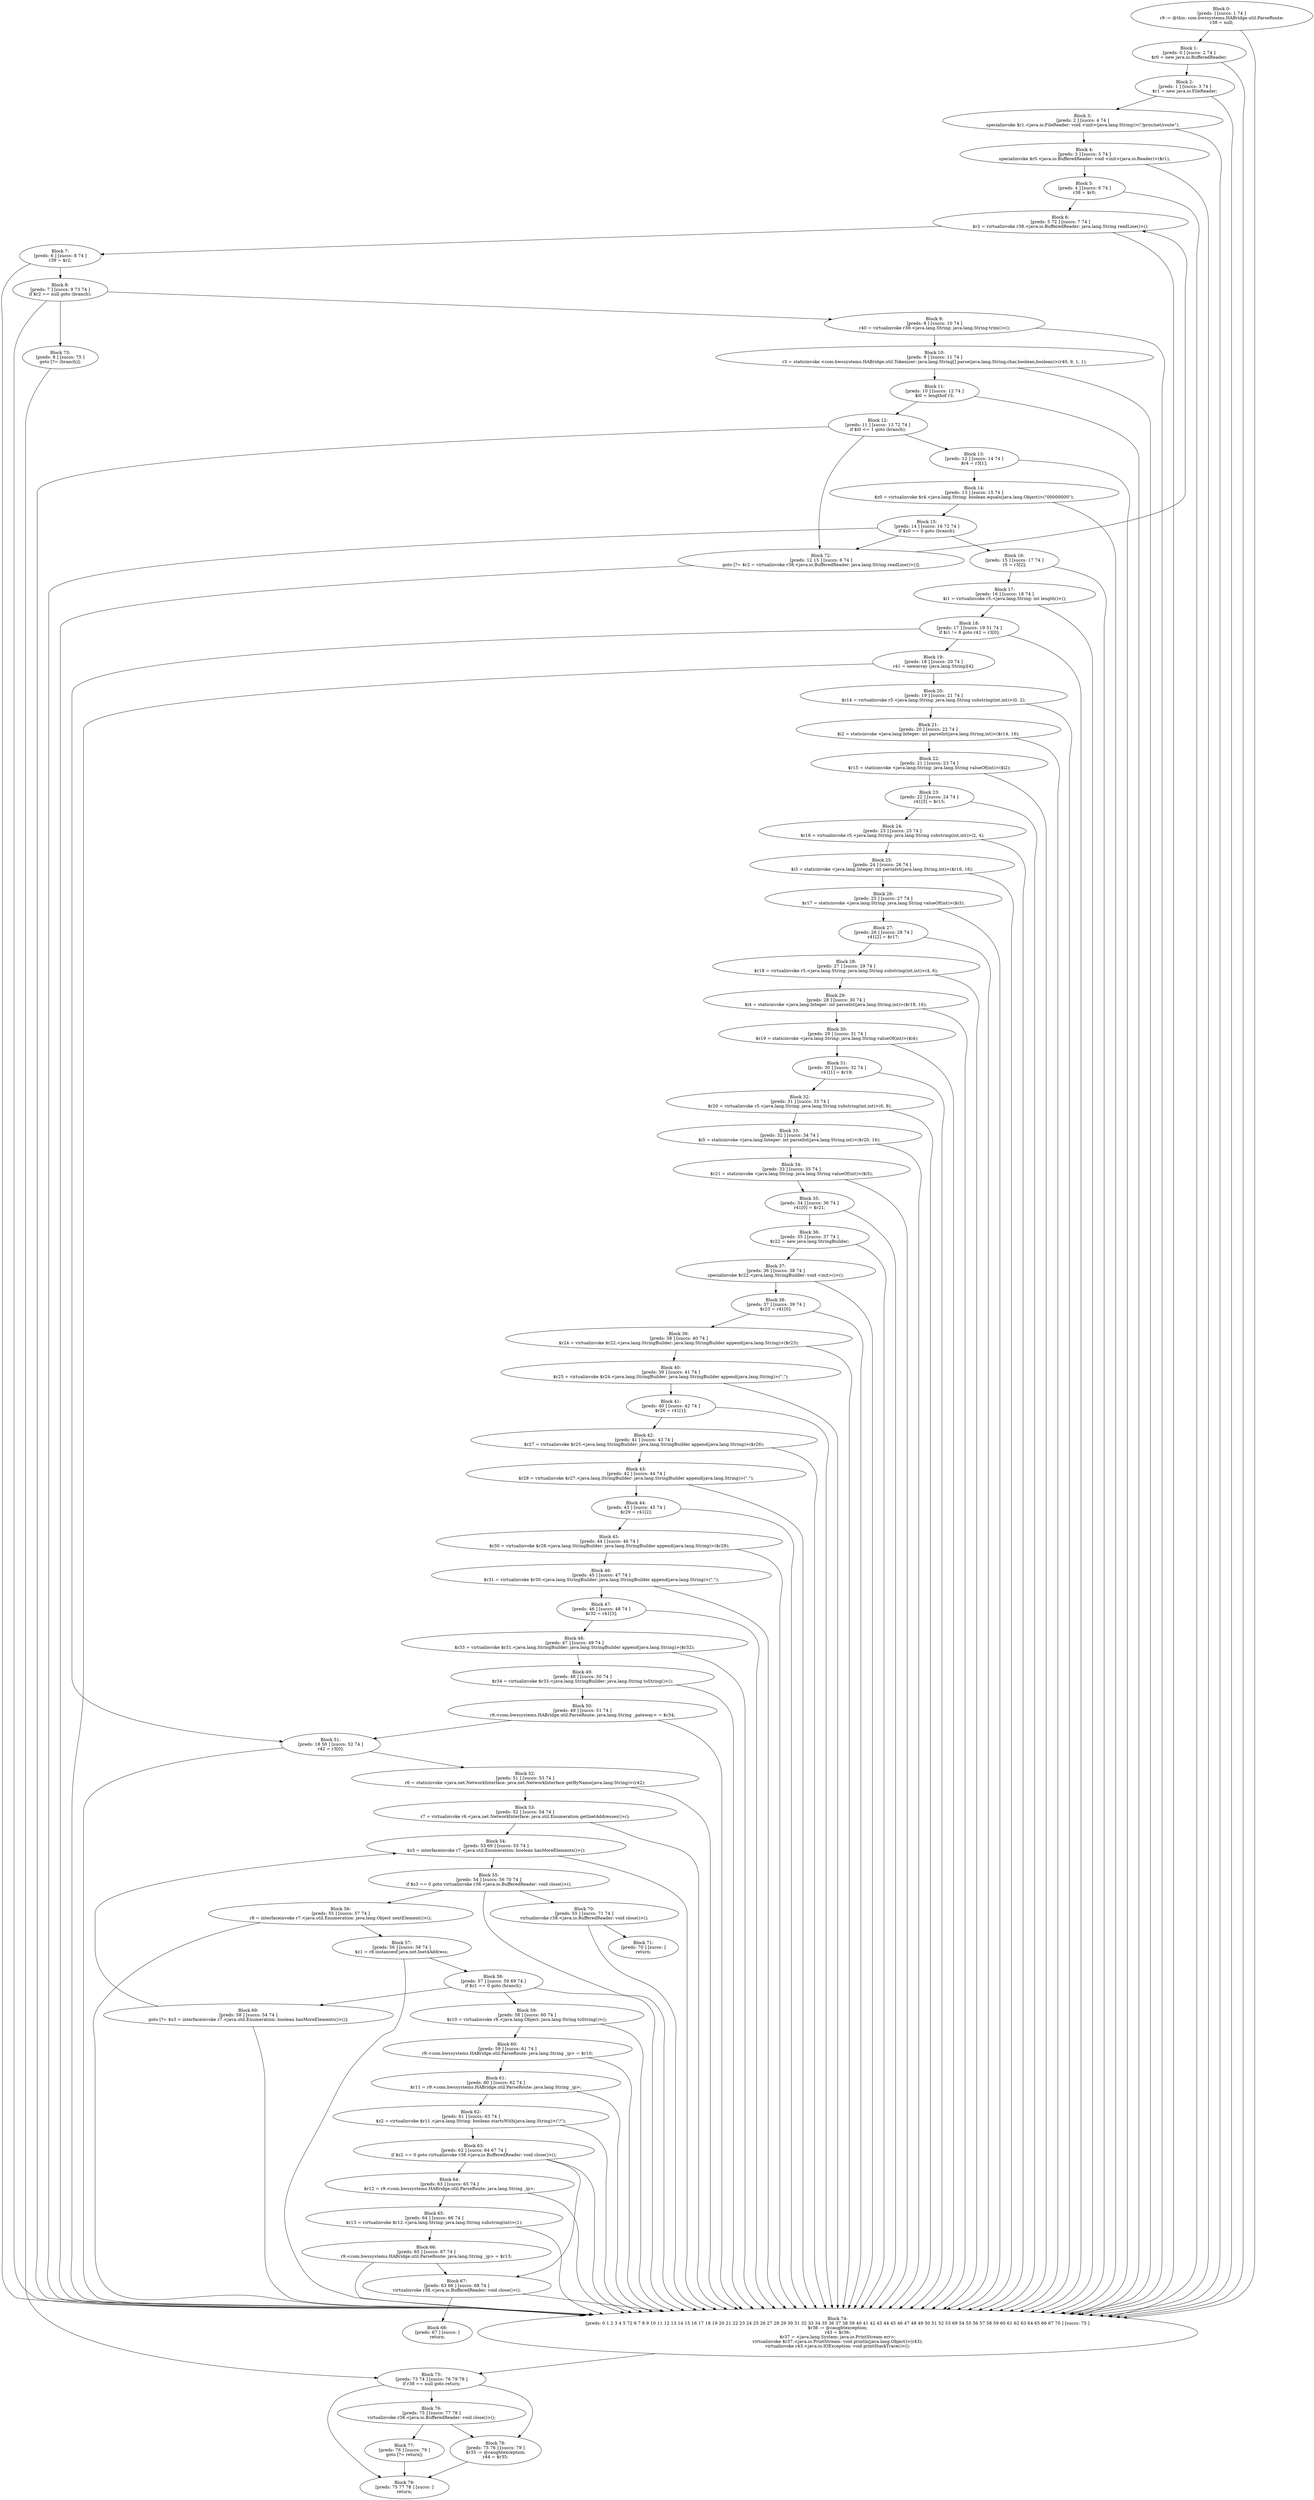 digraph "unitGraph" {
    "Block 0:
[preds: ] [succs: 1 74 ]
r9 := @this: com.bwssystems.HABridge.util.ParseRoute;
r38 = null;
"
    "Block 1:
[preds: 0 ] [succs: 2 74 ]
$r0 = new java.io.BufferedReader;
"
    "Block 2:
[preds: 1 ] [succs: 3 74 ]
$r1 = new java.io.FileReader;
"
    "Block 3:
[preds: 2 ] [succs: 4 74 ]
specialinvoke $r1.<java.io.FileReader: void <init>(java.lang.String)>(\"/proc/net/route\");
"
    "Block 4:
[preds: 3 ] [succs: 5 74 ]
specialinvoke $r0.<java.io.BufferedReader: void <init>(java.io.Reader)>($r1);
"
    "Block 5:
[preds: 4 ] [succs: 6 74 ]
r38 = $r0;
"
    "Block 6:
[preds: 5 72 ] [succs: 7 74 ]
$r2 = virtualinvoke r38.<java.io.BufferedReader: java.lang.String readLine()>();
"
    "Block 7:
[preds: 6 ] [succs: 8 74 ]
r39 = $r2;
"
    "Block 8:
[preds: 7 ] [succs: 9 73 74 ]
if $r2 == null goto (branch);
"
    "Block 9:
[preds: 8 ] [succs: 10 74 ]
r40 = virtualinvoke r39.<java.lang.String: java.lang.String trim()>();
"
    "Block 10:
[preds: 9 ] [succs: 11 74 ]
r3 = staticinvoke <com.bwssystems.HABridge.util.Tokenizer: java.lang.String[] parse(java.lang.String,char,boolean,boolean)>(r40, 9, 1, 1);
"
    "Block 11:
[preds: 10 ] [succs: 12 74 ]
$i0 = lengthof r3;
"
    "Block 12:
[preds: 11 ] [succs: 13 72 74 ]
if $i0 <= 1 goto (branch);
"
    "Block 13:
[preds: 12 ] [succs: 14 74 ]
$r4 = r3[1];
"
    "Block 14:
[preds: 13 ] [succs: 15 74 ]
$z0 = virtualinvoke $r4.<java.lang.String: boolean equals(java.lang.Object)>(\"00000000\");
"
    "Block 15:
[preds: 14 ] [succs: 16 72 74 ]
if $z0 == 0 goto (branch);
"
    "Block 16:
[preds: 15 ] [succs: 17 74 ]
r5 = r3[2];
"
    "Block 17:
[preds: 16 ] [succs: 18 74 ]
$i1 = virtualinvoke r5.<java.lang.String: int length()>();
"
    "Block 18:
[preds: 17 ] [succs: 19 51 74 ]
if $i1 != 8 goto r42 = r3[0];
"
    "Block 19:
[preds: 18 ] [succs: 20 74 ]
r41 = newarray (java.lang.String)[4];
"
    "Block 20:
[preds: 19 ] [succs: 21 74 ]
$r14 = virtualinvoke r5.<java.lang.String: java.lang.String substring(int,int)>(0, 2);
"
    "Block 21:
[preds: 20 ] [succs: 22 74 ]
$i2 = staticinvoke <java.lang.Integer: int parseInt(java.lang.String,int)>($r14, 16);
"
    "Block 22:
[preds: 21 ] [succs: 23 74 ]
$r15 = staticinvoke <java.lang.String: java.lang.String valueOf(int)>($i2);
"
    "Block 23:
[preds: 22 ] [succs: 24 74 ]
r41[3] = $r15;
"
    "Block 24:
[preds: 23 ] [succs: 25 74 ]
$r16 = virtualinvoke r5.<java.lang.String: java.lang.String substring(int,int)>(2, 4);
"
    "Block 25:
[preds: 24 ] [succs: 26 74 ]
$i3 = staticinvoke <java.lang.Integer: int parseInt(java.lang.String,int)>($r16, 16);
"
    "Block 26:
[preds: 25 ] [succs: 27 74 ]
$r17 = staticinvoke <java.lang.String: java.lang.String valueOf(int)>($i3);
"
    "Block 27:
[preds: 26 ] [succs: 28 74 ]
r41[2] = $r17;
"
    "Block 28:
[preds: 27 ] [succs: 29 74 ]
$r18 = virtualinvoke r5.<java.lang.String: java.lang.String substring(int,int)>(4, 6);
"
    "Block 29:
[preds: 28 ] [succs: 30 74 ]
$i4 = staticinvoke <java.lang.Integer: int parseInt(java.lang.String,int)>($r18, 16);
"
    "Block 30:
[preds: 29 ] [succs: 31 74 ]
$r19 = staticinvoke <java.lang.String: java.lang.String valueOf(int)>($i4);
"
    "Block 31:
[preds: 30 ] [succs: 32 74 ]
r41[1] = $r19;
"
    "Block 32:
[preds: 31 ] [succs: 33 74 ]
$r20 = virtualinvoke r5.<java.lang.String: java.lang.String substring(int,int)>(6, 8);
"
    "Block 33:
[preds: 32 ] [succs: 34 74 ]
$i5 = staticinvoke <java.lang.Integer: int parseInt(java.lang.String,int)>($r20, 16);
"
    "Block 34:
[preds: 33 ] [succs: 35 74 ]
$r21 = staticinvoke <java.lang.String: java.lang.String valueOf(int)>($i5);
"
    "Block 35:
[preds: 34 ] [succs: 36 74 ]
r41[0] = $r21;
"
    "Block 36:
[preds: 35 ] [succs: 37 74 ]
$r22 = new java.lang.StringBuilder;
"
    "Block 37:
[preds: 36 ] [succs: 38 74 ]
specialinvoke $r22.<java.lang.StringBuilder: void <init>()>();
"
    "Block 38:
[preds: 37 ] [succs: 39 74 ]
$r23 = r41[0];
"
    "Block 39:
[preds: 38 ] [succs: 40 74 ]
$r24 = virtualinvoke $r22.<java.lang.StringBuilder: java.lang.StringBuilder append(java.lang.String)>($r23);
"
    "Block 40:
[preds: 39 ] [succs: 41 74 ]
$r25 = virtualinvoke $r24.<java.lang.StringBuilder: java.lang.StringBuilder append(java.lang.String)>(\".\");
"
    "Block 41:
[preds: 40 ] [succs: 42 74 ]
$r26 = r41[1];
"
    "Block 42:
[preds: 41 ] [succs: 43 74 ]
$r27 = virtualinvoke $r25.<java.lang.StringBuilder: java.lang.StringBuilder append(java.lang.String)>($r26);
"
    "Block 43:
[preds: 42 ] [succs: 44 74 ]
$r28 = virtualinvoke $r27.<java.lang.StringBuilder: java.lang.StringBuilder append(java.lang.String)>(\".\");
"
    "Block 44:
[preds: 43 ] [succs: 45 74 ]
$r29 = r41[2];
"
    "Block 45:
[preds: 44 ] [succs: 46 74 ]
$r30 = virtualinvoke $r28.<java.lang.StringBuilder: java.lang.StringBuilder append(java.lang.String)>($r29);
"
    "Block 46:
[preds: 45 ] [succs: 47 74 ]
$r31 = virtualinvoke $r30.<java.lang.StringBuilder: java.lang.StringBuilder append(java.lang.String)>(\".\");
"
    "Block 47:
[preds: 46 ] [succs: 48 74 ]
$r32 = r41[3];
"
    "Block 48:
[preds: 47 ] [succs: 49 74 ]
$r33 = virtualinvoke $r31.<java.lang.StringBuilder: java.lang.StringBuilder append(java.lang.String)>($r32);
"
    "Block 49:
[preds: 48 ] [succs: 50 74 ]
$r34 = virtualinvoke $r33.<java.lang.StringBuilder: java.lang.String toString()>();
"
    "Block 50:
[preds: 49 ] [succs: 51 74 ]
r9.<com.bwssystems.HABridge.util.ParseRoute: java.lang.String _gateway> = $r34;
"
    "Block 51:
[preds: 18 50 ] [succs: 52 74 ]
r42 = r3[0];
"
    "Block 52:
[preds: 51 ] [succs: 53 74 ]
r6 = staticinvoke <java.net.NetworkInterface: java.net.NetworkInterface getByName(java.lang.String)>(r42);
"
    "Block 53:
[preds: 52 ] [succs: 54 74 ]
r7 = virtualinvoke r6.<java.net.NetworkInterface: java.util.Enumeration getInetAddresses()>();
"
    "Block 54:
[preds: 53 69 ] [succs: 55 74 ]
$z3 = interfaceinvoke r7.<java.util.Enumeration: boolean hasMoreElements()>();
"
    "Block 55:
[preds: 54 ] [succs: 56 70 74 ]
if $z3 == 0 goto virtualinvoke r38.<java.io.BufferedReader: void close()>();
"
    "Block 56:
[preds: 55 ] [succs: 57 74 ]
r8 = interfaceinvoke r7.<java.util.Enumeration: java.lang.Object nextElement()>();
"
    "Block 57:
[preds: 56 ] [succs: 58 74 ]
$z1 = r8 instanceof java.net.Inet4Address;
"
    "Block 58:
[preds: 57 ] [succs: 59 69 74 ]
if $z1 == 0 goto (branch);
"
    "Block 59:
[preds: 58 ] [succs: 60 74 ]
$r10 = virtualinvoke r8.<java.lang.Object: java.lang.String toString()>();
"
    "Block 60:
[preds: 59 ] [succs: 61 74 ]
r9.<com.bwssystems.HABridge.util.ParseRoute: java.lang.String _ip> = $r10;
"
    "Block 61:
[preds: 60 ] [succs: 62 74 ]
$r11 = r9.<com.bwssystems.HABridge.util.ParseRoute: java.lang.String _ip>;
"
    "Block 62:
[preds: 61 ] [succs: 63 74 ]
$z2 = virtualinvoke $r11.<java.lang.String: boolean startsWith(java.lang.String)>(\"/\");
"
    "Block 63:
[preds: 62 ] [succs: 64 67 74 ]
if $z2 == 0 goto virtualinvoke r38.<java.io.BufferedReader: void close()>();
"
    "Block 64:
[preds: 63 ] [succs: 65 74 ]
$r12 = r9.<com.bwssystems.HABridge.util.ParseRoute: java.lang.String _ip>;
"
    "Block 65:
[preds: 64 ] [succs: 66 74 ]
$r13 = virtualinvoke $r12.<java.lang.String: java.lang.String substring(int)>(1);
"
    "Block 66:
[preds: 65 ] [succs: 67 74 ]
r9.<com.bwssystems.HABridge.util.ParseRoute: java.lang.String _ip> = $r13;
"
    "Block 67:
[preds: 63 66 ] [succs: 68 74 ]
virtualinvoke r38.<java.io.BufferedReader: void close()>();
"
    "Block 68:
[preds: 67 ] [succs: ]
return;
"
    "Block 69:
[preds: 58 ] [succs: 54 74 ]
goto [?= $z3 = interfaceinvoke r7.<java.util.Enumeration: boolean hasMoreElements()>()];
"
    "Block 70:
[preds: 55 ] [succs: 71 74 ]
virtualinvoke r38.<java.io.BufferedReader: void close()>();
"
    "Block 71:
[preds: 70 ] [succs: ]
return;
"
    "Block 72:
[preds: 12 15 ] [succs: 6 74 ]
goto [?= $r2 = virtualinvoke r38.<java.io.BufferedReader: java.lang.String readLine()>()];
"
    "Block 73:
[preds: 8 ] [succs: 75 ]
goto [?= (branch)];
"
    "Block 74:
[preds: 0 1 2 3 4 5 72 6 7 8 9 10 11 12 13 14 15 16 17 18 19 20 21 22 23 24 25 26 27 28 29 30 31 32 33 34 35 36 37 38 39 40 41 42 43 44 45 46 47 48 49 50 51 52 53 69 54 55 56 57 58 59 60 61 62 63 64 65 66 67 70 ] [succs: 75 ]
$r36 := @caughtexception;
r43 = $r36;
$r37 = <java.lang.System: java.io.PrintStream err>;
virtualinvoke $r37.<java.io.PrintStream: void println(java.lang.Object)>(r43);
virtualinvoke r43.<java.io.IOException: void printStackTrace()>();
"
    "Block 75:
[preds: 73 74 ] [succs: 76 79 78 ]
if r38 == null goto return;
"
    "Block 76:
[preds: 75 ] [succs: 77 78 ]
virtualinvoke r38.<java.io.BufferedReader: void close()>();
"
    "Block 77:
[preds: 76 ] [succs: 79 ]
goto [?= return];
"
    "Block 78:
[preds: 75 76 ] [succs: 79 ]
$r35 := @caughtexception;
r44 = $r35;
"
    "Block 79:
[preds: 75 77 78 ] [succs: ]
return;
"
    "Block 0:
[preds: ] [succs: 1 74 ]
r9 := @this: com.bwssystems.HABridge.util.ParseRoute;
r38 = null;
"->"Block 1:
[preds: 0 ] [succs: 2 74 ]
$r0 = new java.io.BufferedReader;
";
    "Block 0:
[preds: ] [succs: 1 74 ]
r9 := @this: com.bwssystems.HABridge.util.ParseRoute;
r38 = null;
"->"Block 74:
[preds: 0 1 2 3 4 5 72 6 7 8 9 10 11 12 13 14 15 16 17 18 19 20 21 22 23 24 25 26 27 28 29 30 31 32 33 34 35 36 37 38 39 40 41 42 43 44 45 46 47 48 49 50 51 52 53 69 54 55 56 57 58 59 60 61 62 63 64 65 66 67 70 ] [succs: 75 ]
$r36 := @caughtexception;
r43 = $r36;
$r37 = <java.lang.System: java.io.PrintStream err>;
virtualinvoke $r37.<java.io.PrintStream: void println(java.lang.Object)>(r43);
virtualinvoke r43.<java.io.IOException: void printStackTrace()>();
";
    "Block 1:
[preds: 0 ] [succs: 2 74 ]
$r0 = new java.io.BufferedReader;
"->"Block 2:
[preds: 1 ] [succs: 3 74 ]
$r1 = new java.io.FileReader;
";
    "Block 1:
[preds: 0 ] [succs: 2 74 ]
$r0 = new java.io.BufferedReader;
"->"Block 74:
[preds: 0 1 2 3 4 5 72 6 7 8 9 10 11 12 13 14 15 16 17 18 19 20 21 22 23 24 25 26 27 28 29 30 31 32 33 34 35 36 37 38 39 40 41 42 43 44 45 46 47 48 49 50 51 52 53 69 54 55 56 57 58 59 60 61 62 63 64 65 66 67 70 ] [succs: 75 ]
$r36 := @caughtexception;
r43 = $r36;
$r37 = <java.lang.System: java.io.PrintStream err>;
virtualinvoke $r37.<java.io.PrintStream: void println(java.lang.Object)>(r43);
virtualinvoke r43.<java.io.IOException: void printStackTrace()>();
";
    "Block 2:
[preds: 1 ] [succs: 3 74 ]
$r1 = new java.io.FileReader;
"->"Block 3:
[preds: 2 ] [succs: 4 74 ]
specialinvoke $r1.<java.io.FileReader: void <init>(java.lang.String)>(\"/proc/net/route\");
";
    "Block 2:
[preds: 1 ] [succs: 3 74 ]
$r1 = new java.io.FileReader;
"->"Block 74:
[preds: 0 1 2 3 4 5 72 6 7 8 9 10 11 12 13 14 15 16 17 18 19 20 21 22 23 24 25 26 27 28 29 30 31 32 33 34 35 36 37 38 39 40 41 42 43 44 45 46 47 48 49 50 51 52 53 69 54 55 56 57 58 59 60 61 62 63 64 65 66 67 70 ] [succs: 75 ]
$r36 := @caughtexception;
r43 = $r36;
$r37 = <java.lang.System: java.io.PrintStream err>;
virtualinvoke $r37.<java.io.PrintStream: void println(java.lang.Object)>(r43);
virtualinvoke r43.<java.io.IOException: void printStackTrace()>();
";
    "Block 3:
[preds: 2 ] [succs: 4 74 ]
specialinvoke $r1.<java.io.FileReader: void <init>(java.lang.String)>(\"/proc/net/route\");
"->"Block 4:
[preds: 3 ] [succs: 5 74 ]
specialinvoke $r0.<java.io.BufferedReader: void <init>(java.io.Reader)>($r1);
";
    "Block 3:
[preds: 2 ] [succs: 4 74 ]
specialinvoke $r1.<java.io.FileReader: void <init>(java.lang.String)>(\"/proc/net/route\");
"->"Block 74:
[preds: 0 1 2 3 4 5 72 6 7 8 9 10 11 12 13 14 15 16 17 18 19 20 21 22 23 24 25 26 27 28 29 30 31 32 33 34 35 36 37 38 39 40 41 42 43 44 45 46 47 48 49 50 51 52 53 69 54 55 56 57 58 59 60 61 62 63 64 65 66 67 70 ] [succs: 75 ]
$r36 := @caughtexception;
r43 = $r36;
$r37 = <java.lang.System: java.io.PrintStream err>;
virtualinvoke $r37.<java.io.PrintStream: void println(java.lang.Object)>(r43);
virtualinvoke r43.<java.io.IOException: void printStackTrace()>();
";
    "Block 4:
[preds: 3 ] [succs: 5 74 ]
specialinvoke $r0.<java.io.BufferedReader: void <init>(java.io.Reader)>($r1);
"->"Block 5:
[preds: 4 ] [succs: 6 74 ]
r38 = $r0;
";
    "Block 4:
[preds: 3 ] [succs: 5 74 ]
specialinvoke $r0.<java.io.BufferedReader: void <init>(java.io.Reader)>($r1);
"->"Block 74:
[preds: 0 1 2 3 4 5 72 6 7 8 9 10 11 12 13 14 15 16 17 18 19 20 21 22 23 24 25 26 27 28 29 30 31 32 33 34 35 36 37 38 39 40 41 42 43 44 45 46 47 48 49 50 51 52 53 69 54 55 56 57 58 59 60 61 62 63 64 65 66 67 70 ] [succs: 75 ]
$r36 := @caughtexception;
r43 = $r36;
$r37 = <java.lang.System: java.io.PrintStream err>;
virtualinvoke $r37.<java.io.PrintStream: void println(java.lang.Object)>(r43);
virtualinvoke r43.<java.io.IOException: void printStackTrace()>();
";
    "Block 5:
[preds: 4 ] [succs: 6 74 ]
r38 = $r0;
"->"Block 6:
[preds: 5 72 ] [succs: 7 74 ]
$r2 = virtualinvoke r38.<java.io.BufferedReader: java.lang.String readLine()>();
";
    "Block 5:
[preds: 4 ] [succs: 6 74 ]
r38 = $r0;
"->"Block 74:
[preds: 0 1 2 3 4 5 72 6 7 8 9 10 11 12 13 14 15 16 17 18 19 20 21 22 23 24 25 26 27 28 29 30 31 32 33 34 35 36 37 38 39 40 41 42 43 44 45 46 47 48 49 50 51 52 53 69 54 55 56 57 58 59 60 61 62 63 64 65 66 67 70 ] [succs: 75 ]
$r36 := @caughtexception;
r43 = $r36;
$r37 = <java.lang.System: java.io.PrintStream err>;
virtualinvoke $r37.<java.io.PrintStream: void println(java.lang.Object)>(r43);
virtualinvoke r43.<java.io.IOException: void printStackTrace()>();
";
    "Block 6:
[preds: 5 72 ] [succs: 7 74 ]
$r2 = virtualinvoke r38.<java.io.BufferedReader: java.lang.String readLine()>();
"->"Block 7:
[preds: 6 ] [succs: 8 74 ]
r39 = $r2;
";
    "Block 6:
[preds: 5 72 ] [succs: 7 74 ]
$r2 = virtualinvoke r38.<java.io.BufferedReader: java.lang.String readLine()>();
"->"Block 74:
[preds: 0 1 2 3 4 5 72 6 7 8 9 10 11 12 13 14 15 16 17 18 19 20 21 22 23 24 25 26 27 28 29 30 31 32 33 34 35 36 37 38 39 40 41 42 43 44 45 46 47 48 49 50 51 52 53 69 54 55 56 57 58 59 60 61 62 63 64 65 66 67 70 ] [succs: 75 ]
$r36 := @caughtexception;
r43 = $r36;
$r37 = <java.lang.System: java.io.PrintStream err>;
virtualinvoke $r37.<java.io.PrintStream: void println(java.lang.Object)>(r43);
virtualinvoke r43.<java.io.IOException: void printStackTrace()>();
";
    "Block 7:
[preds: 6 ] [succs: 8 74 ]
r39 = $r2;
"->"Block 8:
[preds: 7 ] [succs: 9 73 74 ]
if $r2 == null goto (branch);
";
    "Block 7:
[preds: 6 ] [succs: 8 74 ]
r39 = $r2;
"->"Block 74:
[preds: 0 1 2 3 4 5 72 6 7 8 9 10 11 12 13 14 15 16 17 18 19 20 21 22 23 24 25 26 27 28 29 30 31 32 33 34 35 36 37 38 39 40 41 42 43 44 45 46 47 48 49 50 51 52 53 69 54 55 56 57 58 59 60 61 62 63 64 65 66 67 70 ] [succs: 75 ]
$r36 := @caughtexception;
r43 = $r36;
$r37 = <java.lang.System: java.io.PrintStream err>;
virtualinvoke $r37.<java.io.PrintStream: void println(java.lang.Object)>(r43);
virtualinvoke r43.<java.io.IOException: void printStackTrace()>();
";
    "Block 8:
[preds: 7 ] [succs: 9 73 74 ]
if $r2 == null goto (branch);
"->"Block 9:
[preds: 8 ] [succs: 10 74 ]
r40 = virtualinvoke r39.<java.lang.String: java.lang.String trim()>();
";
    "Block 8:
[preds: 7 ] [succs: 9 73 74 ]
if $r2 == null goto (branch);
"->"Block 73:
[preds: 8 ] [succs: 75 ]
goto [?= (branch)];
";
    "Block 8:
[preds: 7 ] [succs: 9 73 74 ]
if $r2 == null goto (branch);
"->"Block 74:
[preds: 0 1 2 3 4 5 72 6 7 8 9 10 11 12 13 14 15 16 17 18 19 20 21 22 23 24 25 26 27 28 29 30 31 32 33 34 35 36 37 38 39 40 41 42 43 44 45 46 47 48 49 50 51 52 53 69 54 55 56 57 58 59 60 61 62 63 64 65 66 67 70 ] [succs: 75 ]
$r36 := @caughtexception;
r43 = $r36;
$r37 = <java.lang.System: java.io.PrintStream err>;
virtualinvoke $r37.<java.io.PrintStream: void println(java.lang.Object)>(r43);
virtualinvoke r43.<java.io.IOException: void printStackTrace()>();
";
    "Block 9:
[preds: 8 ] [succs: 10 74 ]
r40 = virtualinvoke r39.<java.lang.String: java.lang.String trim()>();
"->"Block 10:
[preds: 9 ] [succs: 11 74 ]
r3 = staticinvoke <com.bwssystems.HABridge.util.Tokenizer: java.lang.String[] parse(java.lang.String,char,boolean,boolean)>(r40, 9, 1, 1);
";
    "Block 9:
[preds: 8 ] [succs: 10 74 ]
r40 = virtualinvoke r39.<java.lang.String: java.lang.String trim()>();
"->"Block 74:
[preds: 0 1 2 3 4 5 72 6 7 8 9 10 11 12 13 14 15 16 17 18 19 20 21 22 23 24 25 26 27 28 29 30 31 32 33 34 35 36 37 38 39 40 41 42 43 44 45 46 47 48 49 50 51 52 53 69 54 55 56 57 58 59 60 61 62 63 64 65 66 67 70 ] [succs: 75 ]
$r36 := @caughtexception;
r43 = $r36;
$r37 = <java.lang.System: java.io.PrintStream err>;
virtualinvoke $r37.<java.io.PrintStream: void println(java.lang.Object)>(r43);
virtualinvoke r43.<java.io.IOException: void printStackTrace()>();
";
    "Block 10:
[preds: 9 ] [succs: 11 74 ]
r3 = staticinvoke <com.bwssystems.HABridge.util.Tokenizer: java.lang.String[] parse(java.lang.String,char,boolean,boolean)>(r40, 9, 1, 1);
"->"Block 11:
[preds: 10 ] [succs: 12 74 ]
$i0 = lengthof r3;
";
    "Block 10:
[preds: 9 ] [succs: 11 74 ]
r3 = staticinvoke <com.bwssystems.HABridge.util.Tokenizer: java.lang.String[] parse(java.lang.String,char,boolean,boolean)>(r40, 9, 1, 1);
"->"Block 74:
[preds: 0 1 2 3 4 5 72 6 7 8 9 10 11 12 13 14 15 16 17 18 19 20 21 22 23 24 25 26 27 28 29 30 31 32 33 34 35 36 37 38 39 40 41 42 43 44 45 46 47 48 49 50 51 52 53 69 54 55 56 57 58 59 60 61 62 63 64 65 66 67 70 ] [succs: 75 ]
$r36 := @caughtexception;
r43 = $r36;
$r37 = <java.lang.System: java.io.PrintStream err>;
virtualinvoke $r37.<java.io.PrintStream: void println(java.lang.Object)>(r43);
virtualinvoke r43.<java.io.IOException: void printStackTrace()>();
";
    "Block 11:
[preds: 10 ] [succs: 12 74 ]
$i0 = lengthof r3;
"->"Block 12:
[preds: 11 ] [succs: 13 72 74 ]
if $i0 <= 1 goto (branch);
";
    "Block 11:
[preds: 10 ] [succs: 12 74 ]
$i0 = lengthof r3;
"->"Block 74:
[preds: 0 1 2 3 4 5 72 6 7 8 9 10 11 12 13 14 15 16 17 18 19 20 21 22 23 24 25 26 27 28 29 30 31 32 33 34 35 36 37 38 39 40 41 42 43 44 45 46 47 48 49 50 51 52 53 69 54 55 56 57 58 59 60 61 62 63 64 65 66 67 70 ] [succs: 75 ]
$r36 := @caughtexception;
r43 = $r36;
$r37 = <java.lang.System: java.io.PrintStream err>;
virtualinvoke $r37.<java.io.PrintStream: void println(java.lang.Object)>(r43);
virtualinvoke r43.<java.io.IOException: void printStackTrace()>();
";
    "Block 12:
[preds: 11 ] [succs: 13 72 74 ]
if $i0 <= 1 goto (branch);
"->"Block 13:
[preds: 12 ] [succs: 14 74 ]
$r4 = r3[1];
";
    "Block 12:
[preds: 11 ] [succs: 13 72 74 ]
if $i0 <= 1 goto (branch);
"->"Block 72:
[preds: 12 15 ] [succs: 6 74 ]
goto [?= $r2 = virtualinvoke r38.<java.io.BufferedReader: java.lang.String readLine()>()];
";
    "Block 12:
[preds: 11 ] [succs: 13 72 74 ]
if $i0 <= 1 goto (branch);
"->"Block 74:
[preds: 0 1 2 3 4 5 72 6 7 8 9 10 11 12 13 14 15 16 17 18 19 20 21 22 23 24 25 26 27 28 29 30 31 32 33 34 35 36 37 38 39 40 41 42 43 44 45 46 47 48 49 50 51 52 53 69 54 55 56 57 58 59 60 61 62 63 64 65 66 67 70 ] [succs: 75 ]
$r36 := @caughtexception;
r43 = $r36;
$r37 = <java.lang.System: java.io.PrintStream err>;
virtualinvoke $r37.<java.io.PrintStream: void println(java.lang.Object)>(r43);
virtualinvoke r43.<java.io.IOException: void printStackTrace()>();
";
    "Block 13:
[preds: 12 ] [succs: 14 74 ]
$r4 = r3[1];
"->"Block 14:
[preds: 13 ] [succs: 15 74 ]
$z0 = virtualinvoke $r4.<java.lang.String: boolean equals(java.lang.Object)>(\"00000000\");
";
    "Block 13:
[preds: 12 ] [succs: 14 74 ]
$r4 = r3[1];
"->"Block 74:
[preds: 0 1 2 3 4 5 72 6 7 8 9 10 11 12 13 14 15 16 17 18 19 20 21 22 23 24 25 26 27 28 29 30 31 32 33 34 35 36 37 38 39 40 41 42 43 44 45 46 47 48 49 50 51 52 53 69 54 55 56 57 58 59 60 61 62 63 64 65 66 67 70 ] [succs: 75 ]
$r36 := @caughtexception;
r43 = $r36;
$r37 = <java.lang.System: java.io.PrintStream err>;
virtualinvoke $r37.<java.io.PrintStream: void println(java.lang.Object)>(r43);
virtualinvoke r43.<java.io.IOException: void printStackTrace()>();
";
    "Block 14:
[preds: 13 ] [succs: 15 74 ]
$z0 = virtualinvoke $r4.<java.lang.String: boolean equals(java.lang.Object)>(\"00000000\");
"->"Block 15:
[preds: 14 ] [succs: 16 72 74 ]
if $z0 == 0 goto (branch);
";
    "Block 14:
[preds: 13 ] [succs: 15 74 ]
$z0 = virtualinvoke $r4.<java.lang.String: boolean equals(java.lang.Object)>(\"00000000\");
"->"Block 74:
[preds: 0 1 2 3 4 5 72 6 7 8 9 10 11 12 13 14 15 16 17 18 19 20 21 22 23 24 25 26 27 28 29 30 31 32 33 34 35 36 37 38 39 40 41 42 43 44 45 46 47 48 49 50 51 52 53 69 54 55 56 57 58 59 60 61 62 63 64 65 66 67 70 ] [succs: 75 ]
$r36 := @caughtexception;
r43 = $r36;
$r37 = <java.lang.System: java.io.PrintStream err>;
virtualinvoke $r37.<java.io.PrintStream: void println(java.lang.Object)>(r43);
virtualinvoke r43.<java.io.IOException: void printStackTrace()>();
";
    "Block 15:
[preds: 14 ] [succs: 16 72 74 ]
if $z0 == 0 goto (branch);
"->"Block 16:
[preds: 15 ] [succs: 17 74 ]
r5 = r3[2];
";
    "Block 15:
[preds: 14 ] [succs: 16 72 74 ]
if $z0 == 0 goto (branch);
"->"Block 72:
[preds: 12 15 ] [succs: 6 74 ]
goto [?= $r2 = virtualinvoke r38.<java.io.BufferedReader: java.lang.String readLine()>()];
";
    "Block 15:
[preds: 14 ] [succs: 16 72 74 ]
if $z0 == 0 goto (branch);
"->"Block 74:
[preds: 0 1 2 3 4 5 72 6 7 8 9 10 11 12 13 14 15 16 17 18 19 20 21 22 23 24 25 26 27 28 29 30 31 32 33 34 35 36 37 38 39 40 41 42 43 44 45 46 47 48 49 50 51 52 53 69 54 55 56 57 58 59 60 61 62 63 64 65 66 67 70 ] [succs: 75 ]
$r36 := @caughtexception;
r43 = $r36;
$r37 = <java.lang.System: java.io.PrintStream err>;
virtualinvoke $r37.<java.io.PrintStream: void println(java.lang.Object)>(r43);
virtualinvoke r43.<java.io.IOException: void printStackTrace()>();
";
    "Block 16:
[preds: 15 ] [succs: 17 74 ]
r5 = r3[2];
"->"Block 17:
[preds: 16 ] [succs: 18 74 ]
$i1 = virtualinvoke r5.<java.lang.String: int length()>();
";
    "Block 16:
[preds: 15 ] [succs: 17 74 ]
r5 = r3[2];
"->"Block 74:
[preds: 0 1 2 3 4 5 72 6 7 8 9 10 11 12 13 14 15 16 17 18 19 20 21 22 23 24 25 26 27 28 29 30 31 32 33 34 35 36 37 38 39 40 41 42 43 44 45 46 47 48 49 50 51 52 53 69 54 55 56 57 58 59 60 61 62 63 64 65 66 67 70 ] [succs: 75 ]
$r36 := @caughtexception;
r43 = $r36;
$r37 = <java.lang.System: java.io.PrintStream err>;
virtualinvoke $r37.<java.io.PrintStream: void println(java.lang.Object)>(r43);
virtualinvoke r43.<java.io.IOException: void printStackTrace()>();
";
    "Block 17:
[preds: 16 ] [succs: 18 74 ]
$i1 = virtualinvoke r5.<java.lang.String: int length()>();
"->"Block 18:
[preds: 17 ] [succs: 19 51 74 ]
if $i1 != 8 goto r42 = r3[0];
";
    "Block 17:
[preds: 16 ] [succs: 18 74 ]
$i1 = virtualinvoke r5.<java.lang.String: int length()>();
"->"Block 74:
[preds: 0 1 2 3 4 5 72 6 7 8 9 10 11 12 13 14 15 16 17 18 19 20 21 22 23 24 25 26 27 28 29 30 31 32 33 34 35 36 37 38 39 40 41 42 43 44 45 46 47 48 49 50 51 52 53 69 54 55 56 57 58 59 60 61 62 63 64 65 66 67 70 ] [succs: 75 ]
$r36 := @caughtexception;
r43 = $r36;
$r37 = <java.lang.System: java.io.PrintStream err>;
virtualinvoke $r37.<java.io.PrintStream: void println(java.lang.Object)>(r43);
virtualinvoke r43.<java.io.IOException: void printStackTrace()>();
";
    "Block 18:
[preds: 17 ] [succs: 19 51 74 ]
if $i1 != 8 goto r42 = r3[0];
"->"Block 19:
[preds: 18 ] [succs: 20 74 ]
r41 = newarray (java.lang.String)[4];
";
    "Block 18:
[preds: 17 ] [succs: 19 51 74 ]
if $i1 != 8 goto r42 = r3[0];
"->"Block 51:
[preds: 18 50 ] [succs: 52 74 ]
r42 = r3[0];
";
    "Block 18:
[preds: 17 ] [succs: 19 51 74 ]
if $i1 != 8 goto r42 = r3[0];
"->"Block 74:
[preds: 0 1 2 3 4 5 72 6 7 8 9 10 11 12 13 14 15 16 17 18 19 20 21 22 23 24 25 26 27 28 29 30 31 32 33 34 35 36 37 38 39 40 41 42 43 44 45 46 47 48 49 50 51 52 53 69 54 55 56 57 58 59 60 61 62 63 64 65 66 67 70 ] [succs: 75 ]
$r36 := @caughtexception;
r43 = $r36;
$r37 = <java.lang.System: java.io.PrintStream err>;
virtualinvoke $r37.<java.io.PrintStream: void println(java.lang.Object)>(r43);
virtualinvoke r43.<java.io.IOException: void printStackTrace()>();
";
    "Block 19:
[preds: 18 ] [succs: 20 74 ]
r41 = newarray (java.lang.String)[4];
"->"Block 20:
[preds: 19 ] [succs: 21 74 ]
$r14 = virtualinvoke r5.<java.lang.String: java.lang.String substring(int,int)>(0, 2);
";
    "Block 19:
[preds: 18 ] [succs: 20 74 ]
r41 = newarray (java.lang.String)[4];
"->"Block 74:
[preds: 0 1 2 3 4 5 72 6 7 8 9 10 11 12 13 14 15 16 17 18 19 20 21 22 23 24 25 26 27 28 29 30 31 32 33 34 35 36 37 38 39 40 41 42 43 44 45 46 47 48 49 50 51 52 53 69 54 55 56 57 58 59 60 61 62 63 64 65 66 67 70 ] [succs: 75 ]
$r36 := @caughtexception;
r43 = $r36;
$r37 = <java.lang.System: java.io.PrintStream err>;
virtualinvoke $r37.<java.io.PrintStream: void println(java.lang.Object)>(r43);
virtualinvoke r43.<java.io.IOException: void printStackTrace()>();
";
    "Block 20:
[preds: 19 ] [succs: 21 74 ]
$r14 = virtualinvoke r5.<java.lang.String: java.lang.String substring(int,int)>(0, 2);
"->"Block 21:
[preds: 20 ] [succs: 22 74 ]
$i2 = staticinvoke <java.lang.Integer: int parseInt(java.lang.String,int)>($r14, 16);
";
    "Block 20:
[preds: 19 ] [succs: 21 74 ]
$r14 = virtualinvoke r5.<java.lang.String: java.lang.String substring(int,int)>(0, 2);
"->"Block 74:
[preds: 0 1 2 3 4 5 72 6 7 8 9 10 11 12 13 14 15 16 17 18 19 20 21 22 23 24 25 26 27 28 29 30 31 32 33 34 35 36 37 38 39 40 41 42 43 44 45 46 47 48 49 50 51 52 53 69 54 55 56 57 58 59 60 61 62 63 64 65 66 67 70 ] [succs: 75 ]
$r36 := @caughtexception;
r43 = $r36;
$r37 = <java.lang.System: java.io.PrintStream err>;
virtualinvoke $r37.<java.io.PrintStream: void println(java.lang.Object)>(r43);
virtualinvoke r43.<java.io.IOException: void printStackTrace()>();
";
    "Block 21:
[preds: 20 ] [succs: 22 74 ]
$i2 = staticinvoke <java.lang.Integer: int parseInt(java.lang.String,int)>($r14, 16);
"->"Block 22:
[preds: 21 ] [succs: 23 74 ]
$r15 = staticinvoke <java.lang.String: java.lang.String valueOf(int)>($i2);
";
    "Block 21:
[preds: 20 ] [succs: 22 74 ]
$i2 = staticinvoke <java.lang.Integer: int parseInt(java.lang.String,int)>($r14, 16);
"->"Block 74:
[preds: 0 1 2 3 4 5 72 6 7 8 9 10 11 12 13 14 15 16 17 18 19 20 21 22 23 24 25 26 27 28 29 30 31 32 33 34 35 36 37 38 39 40 41 42 43 44 45 46 47 48 49 50 51 52 53 69 54 55 56 57 58 59 60 61 62 63 64 65 66 67 70 ] [succs: 75 ]
$r36 := @caughtexception;
r43 = $r36;
$r37 = <java.lang.System: java.io.PrintStream err>;
virtualinvoke $r37.<java.io.PrintStream: void println(java.lang.Object)>(r43);
virtualinvoke r43.<java.io.IOException: void printStackTrace()>();
";
    "Block 22:
[preds: 21 ] [succs: 23 74 ]
$r15 = staticinvoke <java.lang.String: java.lang.String valueOf(int)>($i2);
"->"Block 23:
[preds: 22 ] [succs: 24 74 ]
r41[3] = $r15;
";
    "Block 22:
[preds: 21 ] [succs: 23 74 ]
$r15 = staticinvoke <java.lang.String: java.lang.String valueOf(int)>($i2);
"->"Block 74:
[preds: 0 1 2 3 4 5 72 6 7 8 9 10 11 12 13 14 15 16 17 18 19 20 21 22 23 24 25 26 27 28 29 30 31 32 33 34 35 36 37 38 39 40 41 42 43 44 45 46 47 48 49 50 51 52 53 69 54 55 56 57 58 59 60 61 62 63 64 65 66 67 70 ] [succs: 75 ]
$r36 := @caughtexception;
r43 = $r36;
$r37 = <java.lang.System: java.io.PrintStream err>;
virtualinvoke $r37.<java.io.PrintStream: void println(java.lang.Object)>(r43);
virtualinvoke r43.<java.io.IOException: void printStackTrace()>();
";
    "Block 23:
[preds: 22 ] [succs: 24 74 ]
r41[3] = $r15;
"->"Block 24:
[preds: 23 ] [succs: 25 74 ]
$r16 = virtualinvoke r5.<java.lang.String: java.lang.String substring(int,int)>(2, 4);
";
    "Block 23:
[preds: 22 ] [succs: 24 74 ]
r41[3] = $r15;
"->"Block 74:
[preds: 0 1 2 3 4 5 72 6 7 8 9 10 11 12 13 14 15 16 17 18 19 20 21 22 23 24 25 26 27 28 29 30 31 32 33 34 35 36 37 38 39 40 41 42 43 44 45 46 47 48 49 50 51 52 53 69 54 55 56 57 58 59 60 61 62 63 64 65 66 67 70 ] [succs: 75 ]
$r36 := @caughtexception;
r43 = $r36;
$r37 = <java.lang.System: java.io.PrintStream err>;
virtualinvoke $r37.<java.io.PrintStream: void println(java.lang.Object)>(r43);
virtualinvoke r43.<java.io.IOException: void printStackTrace()>();
";
    "Block 24:
[preds: 23 ] [succs: 25 74 ]
$r16 = virtualinvoke r5.<java.lang.String: java.lang.String substring(int,int)>(2, 4);
"->"Block 25:
[preds: 24 ] [succs: 26 74 ]
$i3 = staticinvoke <java.lang.Integer: int parseInt(java.lang.String,int)>($r16, 16);
";
    "Block 24:
[preds: 23 ] [succs: 25 74 ]
$r16 = virtualinvoke r5.<java.lang.String: java.lang.String substring(int,int)>(2, 4);
"->"Block 74:
[preds: 0 1 2 3 4 5 72 6 7 8 9 10 11 12 13 14 15 16 17 18 19 20 21 22 23 24 25 26 27 28 29 30 31 32 33 34 35 36 37 38 39 40 41 42 43 44 45 46 47 48 49 50 51 52 53 69 54 55 56 57 58 59 60 61 62 63 64 65 66 67 70 ] [succs: 75 ]
$r36 := @caughtexception;
r43 = $r36;
$r37 = <java.lang.System: java.io.PrintStream err>;
virtualinvoke $r37.<java.io.PrintStream: void println(java.lang.Object)>(r43);
virtualinvoke r43.<java.io.IOException: void printStackTrace()>();
";
    "Block 25:
[preds: 24 ] [succs: 26 74 ]
$i3 = staticinvoke <java.lang.Integer: int parseInt(java.lang.String,int)>($r16, 16);
"->"Block 26:
[preds: 25 ] [succs: 27 74 ]
$r17 = staticinvoke <java.lang.String: java.lang.String valueOf(int)>($i3);
";
    "Block 25:
[preds: 24 ] [succs: 26 74 ]
$i3 = staticinvoke <java.lang.Integer: int parseInt(java.lang.String,int)>($r16, 16);
"->"Block 74:
[preds: 0 1 2 3 4 5 72 6 7 8 9 10 11 12 13 14 15 16 17 18 19 20 21 22 23 24 25 26 27 28 29 30 31 32 33 34 35 36 37 38 39 40 41 42 43 44 45 46 47 48 49 50 51 52 53 69 54 55 56 57 58 59 60 61 62 63 64 65 66 67 70 ] [succs: 75 ]
$r36 := @caughtexception;
r43 = $r36;
$r37 = <java.lang.System: java.io.PrintStream err>;
virtualinvoke $r37.<java.io.PrintStream: void println(java.lang.Object)>(r43);
virtualinvoke r43.<java.io.IOException: void printStackTrace()>();
";
    "Block 26:
[preds: 25 ] [succs: 27 74 ]
$r17 = staticinvoke <java.lang.String: java.lang.String valueOf(int)>($i3);
"->"Block 27:
[preds: 26 ] [succs: 28 74 ]
r41[2] = $r17;
";
    "Block 26:
[preds: 25 ] [succs: 27 74 ]
$r17 = staticinvoke <java.lang.String: java.lang.String valueOf(int)>($i3);
"->"Block 74:
[preds: 0 1 2 3 4 5 72 6 7 8 9 10 11 12 13 14 15 16 17 18 19 20 21 22 23 24 25 26 27 28 29 30 31 32 33 34 35 36 37 38 39 40 41 42 43 44 45 46 47 48 49 50 51 52 53 69 54 55 56 57 58 59 60 61 62 63 64 65 66 67 70 ] [succs: 75 ]
$r36 := @caughtexception;
r43 = $r36;
$r37 = <java.lang.System: java.io.PrintStream err>;
virtualinvoke $r37.<java.io.PrintStream: void println(java.lang.Object)>(r43);
virtualinvoke r43.<java.io.IOException: void printStackTrace()>();
";
    "Block 27:
[preds: 26 ] [succs: 28 74 ]
r41[2] = $r17;
"->"Block 28:
[preds: 27 ] [succs: 29 74 ]
$r18 = virtualinvoke r5.<java.lang.String: java.lang.String substring(int,int)>(4, 6);
";
    "Block 27:
[preds: 26 ] [succs: 28 74 ]
r41[2] = $r17;
"->"Block 74:
[preds: 0 1 2 3 4 5 72 6 7 8 9 10 11 12 13 14 15 16 17 18 19 20 21 22 23 24 25 26 27 28 29 30 31 32 33 34 35 36 37 38 39 40 41 42 43 44 45 46 47 48 49 50 51 52 53 69 54 55 56 57 58 59 60 61 62 63 64 65 66 67 70 ] [succs: 75 ]
$r36 := @caughtexception;
r43 = $r36;
$r37 = <java.lang.System: java.io.PrintStream err>;
virtualinvoke $r37.<java.io.PrintStream: void println(java.lang.Object)>(r43);
virtualinvoke r43.<java.io.IOException: void printStackTrace()>();
";
    "Block 28:
[preds: 27 ] [succs: 29 74 ]
$r18 = virtualinvoke r5.<java.lang.String: java.lang.String substring(int,int)>(4, 6);
"->"Block 29:
[preds: 28 ] [succs: 30 74 ]
$i4 = staticinvoke <java.lang.Integer: int parseInt(java.lang.String,int)>($r18, 16);
";
    "Block 28:
[preds: 27 ] [succs: 29 74 ]
$r18 = virtualinvoke r5.<java.lang.String: java.lang.String substring(int,int)>(4, 6);
"->"Block 74:
[preds: 0 1 2 3 4 5 72 6 7 8 9 10 11 12 13 14 15 16 17 18 19 20 21 22 23 24 25 26 27 28 29 30 31 32 33 34 35 36 37 38 39 40 41 42 43 44 45 46 47 48 49 50 51 52 53 69 54 55 56 57 58 59 60 61 62 63 64 65 66 67 70 ] [succs: 75 ]
$r36 := @caughtexception;
r43 = $r36;
$r37 = <java.lang.System: java.io.PrintStream err>;
virtualinvoke $r37.<java.io.PrintStream: void println(java.lang.Object)>(r43);
virtualinvoke r43.<java.io.IOException: void printStackTrace()>();
";
    "Block 29:
[preds: 28 ] [succs: 30 74 ]
$i4 = staticinvoke <java.lang.Integer: int parseInt(java.lang.String,int)>($r18, 16);
"->"Block 30:
[preds: 29 ] [succs: 31 74 ]
$r19 = staticinvoke <java.lang.String: java.lang.String valueOf(int)>($i4);
";
    "Block 29:
[preds: 28 ] [succs: 30 74 ]
$i4 = staticinvoke <java.lang.Integer: int parseInt(java.lang.String,int)>($r18, 16);
"->"Block 74:
[preds: 0 1 2 3 4 5 72 6 7 8 9 10 11 12 13 14 15 16 17 18 19 20 21 22 23 24 25 26 27 28 29 30 31 32 33 34 35 36 37 38 39 40 41 42 43 44 45 46 47 48 49 50 51 52 53 69 54 55 56 57 58 59 60 61 62 63 64 65 66 67 70 ] [succs: 75 ]
$r36 := @caughtexception;
r43 = $r36;
$r37 = <java.lang.System: java.io.PrintStream err>;
virtualinvoke $r37.<java.io.PrintStream: void println(java.lang.Object)>(r43);
virtualinvoke r43.<java.io.IOException: void printStackTrace()>();
";
    "Block 30:
[preds: 29 ] [succs: 31 74 ]
$r19 = staticinvoke <java.lang.String: java.lang.String valueOf(int)>($i4);
"->"Block 31:
[preds: 30 ] [succs: 32 74 ]
r41[1] = $r19;
";
    "Block 30:
[preds: 29 ] [succs: 31 74 ]
$r19 = staticinvoke <java.lang.String: java.lang.String valueOf(int)>($i4);
"->"Block 74:
[preds: 0 1 2 3 4 5 72 6 7 8 9 10 11 12 13 14 15 16 17 18 19 20 21 22 23 24 25 26 27 28 29 30 31 32 33 34 35 36 37 38 39 40 41 42 43 44 45 46 47 48 49 50 51 52 53 69 54 55 56 57 58 59 60 61 62 63 64 65 66 67 70 ] [succs: 75 ]
$r36 := @caughtexception;
r43 = $r36;
$r37 = <java.lang.System: java.io.PrintStream err>;
virtualinvoke $r37.<java.io.PrintStream: void println(java.lang.Object)>(r43);
virtualinvoke r43.<java.io.IOException: void printStackTrace()>();
";
    "Block 31:
[preds: 30 ] [succs: 32 74 ]
r41[1] = $r19;
"->"Block 32:
[preds: 31 ] [succs: 33 74 ]
$r20 = virtualinvoke r5.<java.lang.String: java.lang.String substring(int,int)>(6, 8);
";
    "Block 31:
[preds: 30 ] [succs: 32 74 ]
r41[1] = $r19;
"->"Block 74:
[preds: 0 1 2 3 4 5 72 6 7 8 9 10 11 12 13 14 15 16 17 18 19 20 21 22 23 24 25 26 27 28 29 30 31 32 33 34 35 36 37 38 39 40 41 42 43 44 45 46 47 48 49 50 51 52 53 69 54 55 56 57 58 59 60 61 62 63 64 65 66 67 70 ] [succs: 75 ]
$r36 := @caughtexception;
r43 = $r36;
$r37 = <java.lang.System: java.io.PrintStream err>;
virtualinvoke $r37.<java.io.PrintStream: void println(java.lang.Object)>(r43);
virtualinvoke r43.<java.io.IOException: void printStackTrace()>();
";
    "Block 32:
[preds: 31 ] [succs: 33 74 ]
$r20 = virtualinvoke r5.<java.lang.String: java.lang.String substring(int,int)>(6, 8);
"->"Block 33:
[preds: 32 ] [succs: 34 74 ]
$i5 = staticinvoke <java.lang.Integer: int parseInt(java.lang.String,int)>($r20, 16);
";
    "Block 32:
[preds: 31 ] [succs: 33 74 ]
$r20 = virtualinvoke r5.<java.lang.String: java.lang.String substring(int,int)>(6, 8);
"->"Block 74:
[preds: 0 1 2 3 4 5 72 6 7 8 9 10 11 12 13 14 15 16 17 18 19 20 21 22 23 24 25 26 27 28 29 30 31 32 33 34 35 36 37 38 39 40 41 42 43 44 45 46 47 48 49 50 51 52 53 69 54 55 56 57 58 59 60 61 62 63 64 65 66 67 70 ] [succs: 75 ]
$r36 := @caughtexception;
r43 = $r36;
$r37 = <java.lang.System: java.io.PrintStream err>;
virtualinvoke $r37.<java.io.PrintStream: void println(java.lang.Object)>(r43);
virtualinvoke r43.<java.io.IOException: void printStackTrace()>();
";
    "Block 33:
[preds: 32 ] [succs: 34 74 ]
$i5 = staticinvoke <java.lang.Integer: int parseInt(java.lang.String,int)>($r20, 16);
"->"Block 34:
[preds: 33 ] [succs: 35 74 ]
$r21 = staticinvoke <java.lang.String: java.lang.String valueOf(int)>($i5);
";
    "Block 33:
[preds: 32 ] [succs: 34 74 ]
$i5 = staticinvoke <java.lang.Integer: int parseInt(java.lang.String,int)>($r20, 16);
"->"Block 74:
[preds: 0 1 2 3 4 5 72 6 7 8 9 10 11 12 13 14 15 16 17 18 19 20 21 22 23 24 25 26 27 28 29 30 31 32 33 34 35 36 37 38 39 40 41 42 43 44 45 46 47 48 49 50 51 52 53 69 54 55 56 57 58 59 60 61 62 63 64 65 66 67 70 ] [succs: 75 ]
$r36 := @caughtexception;
r43 = $r36;
$r37 = <java.lang.System: java.io.PrintStream err>;
virtualinvoke $r37.<java.io.PrintStream: void println(java.lang.Object)>(r43);
virtualinvoke r43.<java.io.IOException: void printStackTrace()>();
";
    "Block 34:
[preds: 33 ] [succs: 35 74 ]
$r21 = staticinvoke <java.lang.String: java.lang.String valueOf(int)>($i5);
"->"Block 35:
[preds: 34 ] [succs: 36 74 ]
r41[0] = $r21;
";
    "Block 34:
[preds: 33 ] [succs: 35 74 ]
$r21 = staticinvoke <java.lang.String: java.lang.String valueOf(int)>($i5);
"->"Block 74:
[preds: 0 1 2 3 4 5 72 6 7 8 9 10 11 12 13 14 15 16 17 18 19 20 21 22 23 24 25 26 27 28 29 30 31 32 33 34 35 36 37 38 39 40 41 42 43 44 45 46 47 48 49 50 51 52 53 69 54 55 56 57 58 59 60 61 62 63 64 65 66 67 70 ] [succs: 75 ]
$r36 := @caughtexception;
r43 = $r36;
$r37 = <java.lang.System: java.io.PrintStream err>;
virtualinvoke $r37.<java.io.PrintStream: void println(java.lang.Object)>(r43);
virtualinvoke r43.<java.io.IOException: void printStackTrace()>();
";
    "Block 35:
[preds: 34 ] [succs: 36 74 ]
r41[0] = $r21;
"->"Block 36:
[preds: 35 ] [succs: 37 74 ]
$r22 = new java.lang.StringBuilder;
";
    "Block 35:
[preds: 34 ] [succs: 36 74 ]
r41[0] = $r21;
"->"Block 74:
[preds: 0 1 2 3 4 5 72 6 7 8 9 10 11 12 13 14 15 16 17 18 19 20 21 22 23 24 25 26 27 28 29 30 31 32 33 34 35 36 37 38 39 40 41 42 43 44 45 46 47 48 49 50 51 52 53 69 54 55 56 57 58 59 60 61 62 63 64 65 66 67 70 ] [succs: 75 ]
$r36 := @caughtexception;
r43 = $r36;
$r37 = <java.lang.System: java.io.PrintStream err>;
virtualinvoke $r37.<java.io.PrintStream: void println(java.lang.Object)>(r43);
virtualinvoke r43.<java.io.IOException: void printStackTrace()>();
";
    "Block 36:
[preds: 35 ] [succs: 37 74 ]
$r22 = new java.lang.StringBuilder;
"->"Block 37:
[preds: 36 ] [succs: 38 74 ]
specialinvoke $r22.<java.lang.StringBuilder: void <init>()>();
";
    "Block 36:
[preds: 35 ] [succs: 37 74 ]
$r22 = new java.lang.StringBuilder;
"->"Block 74:
[preds: 0 1 2 3 4 5 72 6 7 8 9 10 11 12 13 14 15 16 17 18 19 20 21 22 23 24 25 26 27 28 29 30 31 32 33 34 35 36 37 38 39 40 41 42 43 44 45 46 47 48 49 50 51 52 53 69 54 55 56 57 58 59 60 61 62 63 64 65 66 67 70 ] [succs: 75 ]
$r36 := @caughtexception;
r43 = $r36;
$r37 = <java.lang.System: java.io.PrintStream err>;
virtualinvoke $r37.<java.io.PrintStream: void println(java.lang.Object)>(r43);
virtualinvoke r43.<java.io.IOException: void printStackTrace()>();
";
    "Block 37:
[preds: 36 ] [succs: 38 74 ]
specialinvoke $r22.<java.lang.StringBuilder: void <init>()>();
"->"Block 38:
[preds: 37 ] [succs: 39 74 ]
$r23 = r41[0];
";
    "Block 37:
[preds: 36 ] [succs: 38 74 ]
specialinvoke $r22.<java.lang.StringBuilder: void <init>()>();
"->"Block 74:
[preds: 0 1 2 3 4 5 72 6 7 8 9 10 11 12 13 14 15 16 17 18 19 20 21 22 23 24 25 26 27 28 29 30 31 32 33 34 35 36 37 38 39 40 41 42 43 44 45 46 47 48 49 50 51 52 53 69 54 55 56 57 58 59 60 61 62 63 64 65 66 67 70 ] [succs: 75 ]
$r36 := @caughtexception;
r43 = $r36;
$r37 = <java.lang.System: java.io.PrintStream err>;
virtualinvoke $r37.<java.io.PrintStream: void println(java.lang.Object)>(r43);
virtualinvoke r43.<java.io.IOException: void printStackTrace()>();
";
    "Block 38:
[preds: 37 ] [succs: 39 74 ]
$r23 = r41[0];
"->"Block 39:
[preds: 38 ] [succs: 40 74 ]
$r24 = virtualinvoke $r22.<java.lang.StringBuilder: java.lang.StringBuilder append(java.lang.String)>($r23);
";
    "Block 38:
[preds: 37 ] [succs: 39 74 ]
$r23 = r41[0];
"->"Block 74:
[preds: 0 1 2 3 4 5 72 6 7 8 9 10 11 12 13 14 15 16 17 18 19 20 21 22 23 24 25 26 27 28 29 30 31 32 33 34 35 36 37 38 39 40 41 42 43 44 45 46 47 48 49 50 51 52 53 69 54 55 56 57 58 59 60 61 62 63 64 65 66 67 70 ] [succs: 75 ]
$r36 := @caughtexception;
r43 = $r36;
$r37 = <java.lang.System: java.io.PrintStream err>;
virtualinvoke $r37.<java.io.PrintStream: void println(java.lang.Object)>(r43);
virtualinvoke r43.<java.io.IOException: void printStackTrace()>();
";
    "Block 39:
[preds: 38 ] [succs: 40 74 ]
$r24 = virtualinvoke $r22.<java.lang.StringBuilder: java.lang.StringBuilder append(java.lang.String)>($r23);
"->"Block 40:
[preds: 39 ] [succs: 41 74 ]
$r25 = virtualinvoke $r24.<java.lang.StringBuilder: java.lang.StringBuilder append(java.lang.String)>(\".\");
";
    "Block 39:
[preds: 38 ] [succs: 40 74 ]
$r24 = virtualinvoke $r22.<java.lang.StringBuilder: java.lang.StringBuilder append(java.lang.String)>($r23);
"->"Block 74:
[preds: 0 1 2 3 4 5 72 6 7 8 9 10 11 12 13 14 15 16 17 18 19 20 21 22 23 24 25 26 27 28 29 30 31 32 33 34 35 36 37 38 39 40 41 42 43 44 45 46 47 48 49 50 51 52 53 69 54 55 56 57 58 59 60 61 62 63 64 65 66 67 70 ] [succs: 75 ]
$r36 := @caughtexception;
r43 = $r36;
$r37 = <java.lang.System: java.io.PrintStream err>;
virtualinvoke $r37.<java.io.PrintStream: void println(java.lang.Object)>(r43);
virtualinvoke r43.<java.io.IOException: void printStackTrace()>();
";
    "Block 40:
[preds: 39 ] [succs: 41 74 ]
$r25 = virtualinvoke $r24.<java.lang.StringBuilder: java.lang.StringBuilder append(java.lang.String)>(\".\");
"->"Block 41:
[preds: 40 ] [succs: 42 74 ]
$r26 = r41[1];
";
    "Block 40:
[preds: 39 ] [succs: 41 74 ]
$r25 = virtualinvoke $r24.<java.lang.StringBuilder: java.lang.StringBuilder append(java.lang.String)>(\".\");
"->"Block 74:
[preds: 0 1 2 3 4 5 72 6 7 8 9 10 11 12 13 14 15 16 17 18 19 20 21 22 23 24 25 26 27 28 29 30 31 32 33 34 35 36 37 38 39 40 41 42 43 44 45 46 47 48 49 50 51 52 53 69 54 55 56 57 58 59 60 61 62 63 64 65 66 67 70 ] [succs: 75 ]
$r36 := @caughtexception;
r43 = $r36;
$r37 = <java.lang.System: java.io.PrintStream err>;
virtualinvoke $r37.<java.io.PrintStream: void println(java.lang.Object)>(r43);
virtualinvoke r43.<java.io.IOException: void printStackTrace()>();
";
    "Block 41:
[preds: 40 ] [succs: 42 74 ]
$r26 = r41[1];
"->"Block 42:
[preds: 41 ] [succs: 43 74 ]
$r27 = virtualinvoke $r25.<java.lang.StringBuilder: java.lang.StringBuilder append(java.lang.String)>($r26);
";
    "Block 41:
[preds: 40 ] [succs: 42 74 ]
$r26 = r41[1];
"->"Block 74:
[preds: 0 1 2 3 4 5 72 6 7 8 9 10 11 12 13 14 15 16 17 18 19 20 21 22 23 24 25 26 27 28 29 30 31 32 33 34 35 36 37 38 39 40 41 42 43 44 45 46 47 48 49 50 51 52 53 69 54 55 56 57 58 59 60 61 62 63 64 65 66 67 70 ] [succs: 75 ]
$r36 := @caughtexception;
r43 = $r36;
$r37 = <java.lang.System: java.io.PrintStream err>;
virtualinvoke $r37.<java.io.PrintStream: void println(java.lang.Object)>(r43);
virtualinvoke r43.<java.io.IOException: void printStackTrace()>();
";
    "Block 42:
[preds: 41 ] [succs: 43 74 ]
$r27 = virtualinvoke $r25.<java.lang.StringBuilder: java.lang.StringBuilder append(java.lang.String)>($r26);
"->"Block 43:
[preds: 42 ] [succs: 44 74 ]
$r28 = virtualinvoke $r27.<java.lang.StringBuilder: java.lang.StringBuilder append(java.lang.String)>(\".\");
";
    "Block 42:
[preds: 41 ] [succs: 43 74 ]
$r27 = virtualinvoke $r25.<java.lang.StringBuilder: java.lang.StringBuilder append(java.lang.String)>($r26);
"->"Block 74:
[preds: 0 1 2 3 4 5 72 6 7 8 9 10 11 12 13 14 15 16 17 18 19 20 21 22 23 24 25 26 27 28 29 30 31 32 33 34 35 36 37 38 39 40 41 42 43 44 45 46 47 48 49 50 51 52 53 69 54 55 56 57 58 59 60 61 62 63 64 65 66 67 70 ] [succs: 75 ]
$r36 := @caughtexception;
r43 = $r36;
$r37 = <java.lang.System: java.io.PrintStream err>;
virtualinvoke $r37.<java.io.PrintStream: void println(java.lang.Object)>(r43);
virtualinvoke r43.<java.io.IOException: void printStackTrace()>();
";
    "Block 43:
[preds: 42 ] [succs: 44 74 ]
$r28 = virtualinvoke $r27.<java.lang.StringBuilder: java.lang.StringBuilder append(java.lang.String)>(\".\");
"->"Block 44:
[preds: 43 ] [succs: 45 74 ]
$r29 = r41[2];
";
    "Block 43:
[preds: 42 ] [succs: 44 74 ]
$r28 = virtualinvoke $r27.<java.lang.StringBuilder: java.lang.StringBuilder append(java.lang.String)>(\".\");
"->"Block 74:
[preds: 0 1 2 3 4 5 72 6 7 8 9 10 11 12 13 14 15 16 17 18 19 20 21 22 23 24 25 26 27 28 29 30 31 32 33 34 35 36 37 38 39 40 41 42 43 44 45 46 47 48 49 50 51 52 53 69 54 55 56 57 58 59 60 61 62 63 64 65 66 67 70 ] [succs: 75 ]
$r36 := @caughtexception;
r43 = $r36;
$r37 = <java.lang.System: java.io.PrintStream err>;
virtualinvoke $r37.<java.io.PrintStream: void println(java.lang.Object)>(r43);
virtualinvoke r43.<java.io.IOException: void printStackTrace()>();
";
    "Block 44:
[preds: 43 ] [succs: 45 74 ]
$r29 = r41[2];
"->"Block 45:
[preds: 44 ] [succs: 46 74 ]
$r30 = virtualinvoke $r28.<java.lang.StringBuilder: java.lang.StringBuilder append(java.lang.String)>($r29);
";
    "Block 44:
[preds: 43 ] [succs: 45 74 ]
$r29 = r41[2];
"->"Block 74:
[preds: 0 1 2 3 4 5 72 6 7 8 9 10 11 12 13 14 15 16 17 18 19 20 21 22 23 24 25 26 27 28 29 30 31 32 33 34 35 36 37 38 39 40 41 42 43 44 45 46 47 48 49 50 51 52 53 69 54 55 56 57 58 59 60 61 62 63 64 65 66 67 70 ] [succs: 75 ]
$r36 := @caughtexception;
r43 = $r36;
$r37 = <java.lang.System: java.io.PrintStream err>;
virtualinvoke $r37.<java.io.PrintStream: void println(java.lang.Object)>(r43);
virtualinvoke r43.<java.io.IOException: void printStackTrace()>();
";
    "Block 45:
[preds: 44 ] [succs: 46 74 ]
$r30 = virtualinvoke $r28.<java.lang.StringBuilder: java.lang.StringBuilder append(java.lang.String)>($r29);
"->"Block 46:
[preds: 45 ] [succs: 47 74 ]
$r31 = virtualinvoke $r30.<java.lang.StringBuilder: java.lang.StringBuilder append(java.lang.String)>(\".\");
";
    "Block 45:
[preds: 44 ] [succs: 46 74 ]
$r30 = virtualinvoke $r28.<java.lang.StringBuilder: java.lang.StringBuilder append(java.lang.String)>($r29);
"->"Block 74:
[preds: 0 1 2 3 4 5 72 6 7 8 9 10 11 12 13 14 15 16 17 18 19 20 21 22 23 24 25 26 27 28 29 30 31 32 33 34 35 36 37 38 39 40 41 42 43 44 45 46 47 48 49 50 51 52 53 69 54 55 56 57 58 59 60 61 62 63 64 65 66 67 70 ] [succs: 75 ]
$r36 := @caughtexception;
r43 = $r36;
$r37 = <java.lang.System: java.io.PrintStream err>;
virtualinvoke $r37.<java.io.PrintStream: void println(java.lang.Object)>(r43);
virtualinvoke r43.<java.io.IOException: void printStackTrace()>();
";
    "Block 46:
[preds: 45 ] [succs: 47 74 ]
$r31 = virtualinvoke $r30.<java.lang.StringBuilder: java.lang.StringBuilder append(java.lang.String)>(\".\");
"->"Block 47:
[preds: 46 ] [succs: 48 74 ]
$r32 = r41[3];
";
    "Block 46:
[preds: 45 ] [succs: 47 74 ]
$r31 = virtualinvoke $r30.<java.lang.StringBuilder: java.lang.StringBuilder append(java.lang.String)>(\".\");
"->"Block 74:
[preds: 0 1 2 3 4 5 72 6 7 8 9 10 11 12 13 14 15 16 17 18 19 20 21 22 23 24 25 26 27 28 29 30 31 32 33 34 35 36 37 38 39 40 41 42 43 44 45 46 47 48 49 50 51 52 53 69 54 55 56 57 58 59 60 61 62 63 64 65 66 67 70 ] [succs: 75 ]
$r36 := @caughtexception;
r43 = $r36;
$r37 = <java.lang.System: java.io.PrintStream err>;
virtualinvoke $r37.<java.io.PrintStream: void println(java.lang.Object)>(r43);
virtualinvoke r43.<java.io.IOException: void printStackTrace()>();
";
    "Block 47:
[preds: 46 ] [succs: 48 74 ]
$r32 = r41[3];
"->"Block 48:
[preds: 47 ] [succs: 49 74 ]
$r33 = virtualinvoke $r31.<java.lang.StringBuilder: java.lang.StringBuilder append(java.lang.String)>($r32);
";
    "Block 47:
[preds: 46 ] [succs: 48 74 ]
$r32 = r41[3];
"->"Block 74:
[preds: 0 1 2 3 4 5 72 6 7 8 9 10 11 12 13 14 15 16 17 18 19 20 21 22 23 24 25 26 27 28 29 30 31 32 33 34 35 36 37 38 39 40 41 42 43 44 45 46 47 48 49 50 51 52 53 69 54 55 56 57 58 59 60 61 62 63 64 65 66 67 70 ] [succs: 75 ]
$r36 := @caughtexception;
r43 = $r36;
$r37 = <java.lang.System: java.io.PrintStream err>;
virtualinvoke $r37.<java.io.PrintStream: void println(java.lang.Object)>(r43);
virtualinvoke r43.<java.io.IOException: void printStackTrace()>();
";
    "Block 48:
[preds: 47 ] [succs: 49 74 ]
$r33 = virtualinvoke $r31.<java.lang.StringBuilder: java.lang.StringBuilder append(java.lang.String)>($r32);
"->"Block 49:
[preds: 48 ] [succs: 50 74 ]
$r34 = virtualinvoke $r33.<java.lang.StringBuilder: java.lang.String toString()>();
";
    "Block 48:
[preds: 47 ] [succs: 49 74 ]
$r33 = virtualinvoke $r31.<java.lang.StringBuilder: java.lang.StringBuilder append(java.lang.String)>($r32);
"->"Block 74:
[preds: 0 1 2 3 4 5 72 6 7 8 9 10 11 12 13 14 15 16 17 18 19 20 21 22 23 24 25 26 27 28 29 30 31 32 33 34 35 36 37 38 39 40 41 42 43 44 45 46 47 48 49 50 51 52 53 69 54 55 56 57 58 59 60 61 62 63 64 65 66 67 70 ] [succs: 75 ]
$r36 := @caughtexception;
r43 = $r36;
$r37 = <java.lang.System: java.io.PrintStream err>;
virtualinvoke $r37.<java.io.PrintStream: void println(java.lang.Object)>(r43);
virtualinvoke r43.<java.io.IOException: void printStackTrace()>();
";
    "Block 49:
[preds: 48 ] [succs: 50 74 ]
$r34 = virtualinvoke $r33.<java.lang.StringBuilder: java.lang.String toString()>();
"->"Block 50:
[preds: 49 ] [succs: 51 74 ]
r9.<com.bwssystems.HABridge.util.ParseRoute: java.lang.String _gateway> = $r34;
";
    "Block 49:
[preds: 48 ] [succs: 50 74 ]
$r34 = virtualinvoke $r33.<java.lang.StringBuilder: java.lang.String toString()>();
"->"Block 74:
[preds: 0 1 2 3 4 5 72 6 7 8 9 10 11 12 13 14 15 16 17 18 19 20 21 22 23 24 25 26 27 28 29 30 31 32 33 34 35 36 37 38 39 40 41 42 43 44 45 46 47 48 49 50 51 52 53 69 54 55 56 57 58 59 60 61 62 63 64 65 66 67 70 ] [succs: 75 ]
$r36 := @caughtexception;
r43 = $r36;
$r37 = <java.lang.System: java.io.PrintStream err>;
virtualinvoke $r37.<java.io.PrintStream: void println(java.lang.Object)>(r43);
virtualinvoke r43.<java.io.IOException: void printStackTrace()>();
";
    "Block 50:
[preds: 49 ] [succs: 51 74 ]
r9.<com.bwssystems.HABridge.util.ParseRoute: java.lang.String _gateway> = $r34;
"->"Block 51:
[preds: 18 50 ] [succs: 52 74 ]
r42 = r3[0];
";
    "Block 50:
[preds: 49 ] [succs: 51 74 ]
r9.<com.bwssystems.HABridge.util.ParseRoute: java.lang.String _gateway> = $r34;
"->"Block 74:
[preds: 0 1 2 3 4 5 72 6 7 8 9 10 11 12 13 14 15 16 17 18 19 20 21 22 23 24 25 26 27 28 29 30 31 32 33 34 35 36 37 38 39 40 41 42 43 44 45 46 47 48 49 50 51 52 53 69 54 55 56 57 58 59 60 61 62 63 64 65 66 67 70 ] [succs: 75 ]
$r36 := @caughtexception;
r43 = $r36;
$r37 = <java.lang.System: java.io.PrintStream err>;
virtualinvoke $r37.<java.io.PrintStream: void println(java.lang.Object)>(r43);
virtualinvoke r43.<java.io.IOException: void printStackTrace()>();
";
    "Block 51:
[preds: 18 50 ] [succs: 52 74 ]
r42 = r3[0];
"->"Block 52:
[preds: 51 ] [succs: 53 74 ]
r6 = staticinvoke <java.net.NetworkInterface: java.net.NetworkInterface getByName(java.lang.String)>(r42);
";
    "Block 51:
[preds: 18 50 ] [succs: 52 74 ]
r42 = r3[0];
"->"Block 74:
[preds: 0 1 2 3 4 5 72 6 7 8 9 10 11 12 13 14 15 16 17 18 19 20 21 22 23 24 25 26 27 28 29 30 31 32 33 34 35 36 37 38 39 40 41 42 43 44 45 46 47 48 49 50 51 52 53 69 54 55 56 57 58 59 60 61 62 63 64 65 66 67 70 ] [succs: 75 ]
$r36 := @caughtexception;
r43 = $r36;
$r37 = <java.lang.System: java.io.PrintStream err>;
virtualinvoke $r37.<java.io.PrintStream: void println(java.lang.Object)>(r43);
virtualinvoke r43.<java.io.IOException: void printStackTrace()>();
";
    "Block 52:
[preds: 51 ] [succs: 53 74 ]
r6 = staticinvoke <java.net.NetworkInterface: java.net.NetworkInterface getByName(java.lang.String)>(r42);
"->"Block 53:
[preds: 52 ] [succs: 54 74 ]
r7 = virtualinvoke r6.<java.net.NetworkInterface: java.util.Enumeration getInetAddresses()>();
";
    "Block 52:
[preds: 51 ] [succs: 53 74 ]
r6 = staticinvoke <java.net.NetworkInterface: java.net.NetworkInterface getByName(java.lang.String)>(r42);
"->"Block 74:
[preds: 0 1 2 3 4 5 72 6 7 8 9 10 11 12 13 14 15 16 17 18 19 20 21 22 23 24 25 26 27 28 29 30 31 32 33 34 35 36 37 38 39 40 41 42 43 44 45 46 47 48 49 50 51 52 53 69 54 55 56 57 58 59 60 61 62 63 64 65 66 67 70 ] [succs: 75 ]
$r36 := @caughtexception;
r43 = $r36;
$r37 = <java.lang.System: java.io.PrintStream err>;
virtualinvoke $r37.<java.io.PrintStream: void println(java.lang.Object)>(r43);
virtualinvoke r43.<java.io.IOException: void printStackTrace()>();
";
    "Block 53:
[preds: 52 ] [succs: 54 74 ]
r7 = virtualinvoke r6.<java.net.NetworkInterface: java.util.Enumeration getInetAddresses()>();
"->"Block 54:
[preds: 53 69 ] [succs: 55 74 ]
$z3 = interfaceinvoke r7.<java.util.Enumeration: boolean hasMoreElements()>();
";
    "Block 53:
[preds: 52 ] [succs: 54 74 ]
r7 = virtualinvoke r6.<java.net.NetworkInterface: java.util.Enumeration getInetAddresses()>();
"->"Block 74:
[preds: 0 1 2 3 4 5 72 6 7 8 9 10 11 12 13 14 15 16 17 18 19 20 21 22 23 24 25 26 27 28 29 30 31 32 33 34 35 36 37 38 39 40 41 42 43 44 45 46 47 48 49 50 51 52 53 69 54 55 56 57 58 59 60 61 62 63 64 65 66 67 70 ] [succs: 75 ]
$r36 := @caughtexception;
r43 = $r36;
$r37 = <java.lang.System: java.io.PrintStream err>;
virtualinvoke $r37.<java.io.PrintStream: void println(java.lang.Object)>(r43);
virtualinvoke r43.<java.io.IOException: void printStackTrace()>();
";
    "Block 54:
[preds: 53 69 ] [succs: 55 74 ]
$z3 = interfaceinvoke r7.<java.util.Enumeration: boolean hasMoreElements()>();
"->"Block 55:
[preds: 54 ] [succs: 56 70 74 ]
if $z3 == 0 goto virtualinvoke r38.<java.io.BufferedReader: void close()>();
";
    "Block 54:
[preds: 53 69 ] [succs: 55 74 ]
$z3 = interfaceinvoke r7.<java.util.Enumeration: boolean hasMoreElements()>();
"->"Block 74:
[preds: 0 1 2 3 4 5 72 6 7 8 9 10 11 12 13 14 15 16 17 18 19 20 21 22 23 24 25 26 27 28 29 30 31 32 33 34 35 36 37 38 39 40 41 42 43 44 45 46 47 48 49 50 51 52 53 69 54 55 56 57 58 59 60 61 62 63 64 65 66 67 70 ] [succs: 75 ]
$r36 := @caughtexception;
r43 = $r36;
$r37 = <java.lang.System: java.io.PrintStream err>;
virtualinvoke $r37.<java.io.PrintStream: void println(java.lang.Object)>(r43);
virtualinvoke r43.<java.io.IOException: void printStackTrace()>();
";
    "Block 55:
[preds: 54 ] [succs: 56 70 74 ]
if $z3 == 0 goto virtualinvoke r38.<java.io.BufferedReader: void close()>();
"->"Block 56:
[preds: 55 ] [succs: 57 74 ]
r8 = interfaceinvoke r7.<java.util.Enumeration: java.lang.Object nextElement()>();
";
    "Block 55:
[preds: 54 ] [succs: 56 70 74 ]
if $z3 == 0 goto virtualinvoke r38.<java.io.BufferedReader: void close()>();
"->"Block 70:
[preds: 55 ] [succs: 71 74 ]
virtualinvoke r38.<java.io.BufferedReader: void close()>();
";
    "Block 55:
[preds: 54 ] [succs: 56 70 74 ]
if $z3 == 0 goto virtualinvoke r38.<java.io.BufferedReader: void close()>();
"->"Block 74:
[preds: 0 1 2 3 4 5 72 6 7 8 9 10 11 12 13 14 15 16 17 18 19 20 21 22 23 24 25 26 27 28 29 30 31 32 33 34 35 36 37 38 39 40 41 42 43 44 45 46 47 48 49 50 51 52 53 69 54 55 56 57 58 59 60 61 62 63 64 65 66 67 70 ] [succs: 75 ]
$r36 := @caughtexception;
r43 = $r36;
$r37 = <java.lang.System: java.io.PrintStream err>;
virtualinvoke $r37.<java.io.PrintStream: void println(java.lang.Object)>(r43);
virtualinvoke r43.<java.io.IOException: void printStackTrace()>();
";
    "Block 56:
[preds: 55 ] [succs: 57 74 ]
r8 = interfaceinvoke r7.<java.util.Enumeration: java.lang.Object nextElement()>();
"->"Block 57:
[preds: 56 ] [succs: 58 74 ]
$z1 = r8 instanceof java.net.Inet4Address;
";
    "Block 56:
[preds: 55 ] [succs: 57 74 ]
r8 = interfaceinvoke r7.<java.util.Enumeration: java.lang.Object nextElement()>();
"->"Block 74:
[preds: 0 1 2 3 4 5 72 6 7 8 9 10 11 12 13 14 15 16 17 18 19 20 21 22 23 24 25 26 27 28 29 30 31 32 33 34 35 36 37 38 39 40 41 42 43 44 45 46 47 48 49 50 51 52 53 69 54 55 56 57 58 59 60 61 62 63 64 65 66 67 70 ] [succs: 75 ]
$r36 := @caughtexception;
r43 = $r36;
$r37 = <java.lang.System: java.io.PrintStream err>;
virtualinvoke $r37.<java.io.PrintStream: void println(java.lang.Object)>(r43);
virtualinvoke r43.<java.io.IOException: void printStackTrace()>();
";
    "Block 57:
[preds: 56 ] [succs: 58 74 ]
$z1 = r8 instanceof java.net.Inet4Address;
"->"Block 58:
[preds: 57 ] [succs: 59 69 74 ]
if $z1 == 0 goto (branch);
";
    "Block 57:
[preds: 56 ] [succs: 58 74 ]
$z1 = r8 instanceof java.net.Inet4Address;
"->"Block 74:
[preds: 0 1 2 3 4 5 72 6 7 8 9 10 11 12 13 14 15 16 17 18 19 20 21 22 23 24 25 26 27 28 29 30 31 32 33 34 35 36 37 38 39 40 41 42 43 44 45 46 47 48 49 50 51 52 53 69 54 55 56 57 58 59 60 61 62 63 64 65 66 67 70 ] [succs: 75 ]
$r36 := @caughtexception;
r43 = $r36;
$r37 = <java.lang.System: java.io.PrintStream err>;
virtualinvoke $r37.<java.io.PrintStream: void println(java.lang.Object)>(r43);
virtualinvoke r43.<java.io.IOException: void printStackTrace()>();
";
    "Block 58:
[preds: 57 ] [succs: 59 69 74 ]
if $z1 == 0 goto (branch);
"->"Block 59:
[preds: 58 ] [succs: 60 74 ]
$r10 = virtualinvoke r8.<java.lang.Object: java.lang.String toString()>();
";
    "Block 58:
[preds: 57 ] [succs: 59 69 74 ]
if $z1 == 0 goto (branch);
"->"Block 69:
[preds: 58 ] [succs: 54 74 ]
goto [?= $z3 = interfaceinvoke r7.<java.util.Enumeration: boolean hasMoreElements()>()];
";
    "Block 58:
[preds: 57 ] [succs: 59 69 74 ]
if $z1 == 0 goto (branch);
"->"Block 74:
[preds: 0 1 2 3 4 5 72 6 7 8 9 10 11 12 13 14 15 16 17 18 19 20 21 22 23 24 25 26 27 28 29 30 31 32 33 34 35 36 37 38 39 40 41 42 43 44 45 46 47 48 49 50 51 52 53 69 54 55 56 57 58 59 60 61 62 63 64 65 66 67 70 ] [succs: 75 ]
$r36 := @caughtexception;
r43 = $r36;
$r37 = <java.lang.System: java.io.PrintStream err>;
virtualinvoke $r37.<java.io.PrintStream: void println(java.lang.Object)>(r43);
virtualinvoke r43.<java.io.IOException: void printStackTrace()>();
";
    "Block 59:
[preds: 58 ] [succs: 60 74 ]
$r10 = virtualinvoke r8.<java.lang.Object: java.lang.String toString()>();
"->"Block 60:
[preds: 59 ] [succs: 61 74 ]
r9.<com.bwssystems.HABridge.util.ParseRoute: java.lang.String _ip> = $r10;
";
    "Block 59:
[preds: 58 ] [succs: 60 74 ]
$r10 = virtualinvoke r8.<java.lang.Object: java.lang.String toString()>();
"->"Block 74:
[preds: 0 1 2 3 4 5 72 6 7 8 9 10 11 12 13 14 15 16 17 18 19 20 21 22 23 24 25 26 27 28 29 30 31 32 33 34 35 36 37 38 39 40 41 42 43 44 45 46 47 48 49 50 51 52 53 69 54 55 56 57 58 59 60 61 62 63 64 65 66 67 70 ] [succs: 75 ]
$r36 := @caughtexception;
r43 = $r36;
$r37 = <java.lang.System: java.io.PrintStream err>;
virtualinvoke $r37.<java.io.PrintStream: void println(java.lang.Object)>(r43);
virtualinvoke r43.<java.io.IOException: void printStackTrace()>();
";
    "Block 60:
[preds: 59 ] [succs: 61 74 ]
r9.<com.bwssystems.HABridge.util.ParseRoute: java.lang.String _ip> = $r10;
"->"Block 61:
[preds: 60 ] [succs: 62 74 ]
$r11 = r9.<com.bwssystems.HABridge.util.ParseRoute: java.lang.String _ip>;
";
    "Block 60:
[preds: 59 ] [succs: 61 74 ]
r9.<com.bwssystems.HABridge.util.ParseRoute: java.lang.String _ip> = $r10;
"->"Block 74:
[preds: 0 1 2 3 4 5 72 6 7 8 9 10 11 12 13 14 15 16 17 18 19 20 21 22 23 24 25 26 27 28 29 30 31 32 33 34 35 36 37 38 39 40 41 42 43 44 45 46 47 48 49 50 51 52 53 69 54 55 56 57 58 59 60 61 62 63 64 65 66 67 70 ] [succs: 75 ]
$r36 := @caughtexception;
r43 = $r36;
$r37 = <java.lang.System: java.io.PrintStream err>;
virtualinvoke $r37.<java.io.PrintStream: void println(java.lang.Object)>(r43);
virtualinvoke r43.<java.io.IOException: void printStackTrace()>();
";
    "Block 61:
[preds: 60 ] [succs: 62 74 ]
$r11 = r9.<com.bwssystems.HABridge.util.ParseRoute: java.lang.String _ip>;
"->"Block 62:
[preds: 61 ] [succs: 63 74 ]
$z2 = virtualinvoke $r11.<java.lang.String: boolean startsWith(java.lang.String)>(\"/\");
";
    "Block 61:
[preds: 60 ] [succs: 62 74 ]
$r11 = r9.<com.bwssystems.HABridge.util.ParseRoute: java.lang.String _ip>;
"->"Block 74:
[preds: 0 1 2 3 4 5 72 6 7 8 9 10 11 12 13 14 15 16 17 18 19 20 21 22 23 24 25 26 27 28 29 30 31 32 33 34 35 36 37 38 39 40 41 42 43 44 45 46 47 48 49 50 51 52 53 69 54 55 56 57 58 59 60 61 62 63 64 65 66 67 70 ] [succs: 75 ]
$r36 := @caughtexception;
r43 = $r36;
$r37 = <java.lang.System: java.io.PrintStream err>;
virtualinvoke $r37.<java.io.PrintStream: void println(java.lang.Object)>(r43);
virtualinvoke r43.<java.io.IOException: void printStackTrace()>();
";
    "Block 62:
[preds: 61 ] [succs: 63 74 ]
$z2 = virtualinvoke $r11.<java.lang.String: boolean startsWith(java.lang.String)>(\"/\");
"->"Block 63:
[preds: 62 ] [succs: 64 67 74 ]
if $z2 == 0 goto virtualinvoke r38.<java.io.BufferedReader: void close()>();
";
    "Block 62:
[preds: 61 ] [succs: 63 74 ]
$z2 = virtualinvoke $r11.<java.lang.String: boolean startsWith(java.lang.String)>(\"/\");
"->"Block 74:
[preds: 0 1 2 3 4 5 72 6 7 8 9 10 11 12 13 14 15 16 17 18 19 20 21 22 23 24 25 26 27 28 29 30 31 32 33 34 35 36 37 38 39 40 41 42 43 44 45 46 47 48 49 50 51 52 53 69 54 55 56 57 58 59 60 61 62 63 64 65 66 67 70 ] [succs: 75 ]
$r36 := @caughtexception;
r43 = $r36;
$r37 = <java.lang.System: java.io.PrintStream err>;
virtualinvoke $r37.<java.io.PrintStream: void println(java.lang.Object)>(r43);
virtualinvoke r43.<java.io.IOException: void printStackTrace()>();
";
    "Block 63:
[preds: 62 ] [succs: 64 67 74 ]
if $z2 == 0 goto virtualinvoke r38.<java.io.BufferedReader: void close()>();
"->"Block 64:
[preds: 63 ] [succs: 65 74 ]
$r12 = r9.<com.bwssystems.HABridge.util.ParseRoute: java.lang.String _ip>;
";
    "Block 63:
[preds: 62 ] [succs: 64 67 74 ]
if $z2 == 0 goto virtualinvoke r38.<java.io.BufferedReader: void close()>();
"->"Block 67:
[preds: 63 66 ] [succs: 68 74 ]
virtualinvoke r38.<java.io.BufferedReader: void close()>();
";
    "Block 63:
[preds: 62 ] [succs: 64 67 74 ]
if $z2 == 0 goto virtualinvoke r38.<java.io.BufferedReader: void close()>();
"->"Block 74:
[preds: 0 1 2 3 4 5 72 6 7 8 9 10 11 12 13 14 15 16 17 18 19 20 21 22 23 24 25 26 27 28 29 30 31 32 33 34 35 36 37 38 39 40 41 42 43 44 45 46 47 48 49 50 51 52 53 69 54 55 56 57 58 59 60 61 62 63 64 65 66 67 70 ] [succs: 75 ]
$r36 := @caughtexception;
r43 = $r36;
$r37 = <java.lang.System: java.io.PrintStream err>;
virtualinvoke $r37.<java.io.PrintStream: void println(java.lang.Object)>(r43);
virtualinvoke r43.<java.io.IOException: void printStackTrace()>();
";
    "Block 64:
[preds: 63 ] [succs: 65 74 ]
$r12 = r9.<com.bwssystems.HABridge.util.ParseRoute: java.lang.String _ip>;
"->"Block 65:
[preds: 64 ] [succs: 66 74 ]
$r13 = virtualinvoke $r12.<java.lang.String: java.lang.String substring(int)>(1);
";
    "Block 64:
[preds: 63 ] [succs: 65 74 ]
$r12 = r9.<com.bwssystems.HABridge.util.ParseRoute: java.lang.String _ip>;
"->"Block 74:
[preds: 0 1 2 3 4 5 72 6 7 8 9 10 11 12 13 14 15 16 17 18 19 20 21 22 23 24 25 26 27 28 29 30 31 32 33 34 35 36 37 38 39 40 41 42 43 44 45 46 47 48 49 50 51 52 53 69 54 55 56 57 58 59 60 61 62 63 64 65 66 67 70 ] [succs: 75 ]
$r36 := @caughtexception;
r43 = $r36;
$r37 = <java.lang.System: java.io.PrintStream err>;
virtualinvoke $r37.<java.io.PrintStream: void println(java.lang.Object)>(r43);
virtualinvoke r43.<java.io.IOException: void printStackTrace()>();
";
    "Block 65:
[preds: 64 ] [succs: 66 74 ]
$r13 = virtualinvoke $r12.<java.lang.String: java.lang.String substring(int)>(1);
"->"Block 66:
[preds: 65 ] [succs: 67 74 ]
r9.<com.bwssystems.HABridge.util.ParseRoute: java.lang.String _ip> = $r13;
";
    "Block 65:
[preds: 64 ] [succs: 66 74 ]
$r13 = virtualinvoke $r12.<java.lang.String: java.lang.String substring(int)>(1);
"->"Block 74:
[preds: 0 1 2 3 4 5 72 6 7 8 9 10 11 12 13 14 15 16 17 18 19 20 21 22 23 24 25 26 27 28 29 30 31 32 33 34 35 36 37 38 39 40 41 42 43 44 45 46 47 48 49 50 51 52 53 69 54 55 56 57 58 59 60 61 62 63 64 65 66 67 70 ] [succs: 75 ]
$r36 := @caughtexception;
r43 = $r36;
$r37 = <java.lang.System: java.io.PrintStream err>;
virtualinvoke $r37.<java.io.PrintStream: void println(java.lang.Object)>(r43);
virtualinvoke r43.<java.io.IOException: void printStackTrace()>();
";
    "Block 66:
[preds: 65 ] [succs: 67 74 ]
r9.<com.bwssystems.HABridge.util.ParseRoute: java.lang.String _ip> = $r13;
"->"Block 67:
[preds: 63 66 ] [succs: 68 74 ]
virtualinvoke r38.<java.io.BufferedReader: void close()>();
";
    "Block 66:
[preds: 65 ] [succs: 67 74 ]
r9.<com.bwssystems.HABridge.util.ParseRoute: java.lang.String _ip> = $r13;
"->"Block 74:
[preds: 0 1 2 3 4 5 72 6 7 8 9 10 11 12 13 14 15 16 17 18 19 20 21 22 23 24 25 26 27 28 29 30 31 32 33 34 35 36 37 38 39 40 41 42 43 44 45 46 47 48 49 50 51 52 53 69 54 55 56 57 58 59 60 61 62 63 64 65 66 67 70 ] [succs: 75 ]
$r36 := @caughtexception;
r43 = $r36;
$r37 = <java.lang.System: java.io.PrintStream err>;
virtualinvoke $r37.<java.io.PrintStream: void println(java.lang.Object)>(r43);
virtualinvoke r43.<java.io.IOException: void printStackTrace()>();
";
    "Block 67:
[preds: 63 66 ] [succs: 68 74 ]
virtualinvoke r38.<java.io.BufferedReader: void close()>();
"->"Block 68:
[preds: 67 ] [succs: ]
return;
";
    "Block 67:
[preds: 63 66 ] [succs: 68 74 ]
virtualinvoke r38.<java.io.BufferedReader: void close()>();
"->"Block 74:
[preds: 0 1 2 3 4 5 72 6 7 8 9 10 11 12 13 14 15 16 17 18 19 20 21 22 23 24 25 26 27 28 29 30 31 32 33 34 35 36 37 38 39 40 41 42 43 44 45 46 47 48 49 50 51 52 53 69 54 55 56 57 58 59 60 61 62 63 64 65 66 67 70 ] [succs: 75 ]
$r36 := @caughtexception;
r43 = $r36;
$r37 = <java.lang.System: java.io.PrintStream err>;
virtualinvoke $r37.<java.io.PrintStream: void println(java.lang.Object)>(r43);
virtualinvoke r43.<java.io.IOException: void printStackTrace()>();
";
    "Block 69:
[preds: 58 ] [succs: 54 74 ]
goto [?= $z3 = interfaceinvoke r7.<java.util.Enumeration: boolean hasMoreElements()>()];
"->"Block 54:
[preds: 53 69 ] [succs: 55 74 ]
$z3 = interfaceinvoke r7.<java.util.Enumeration: boolean hasMoreElements()>();
";
    "Block 69:
[preds: 58 ] [succs: 54 74 ]
goto [?= $z3 = interfaceinvoke r7.<java.util.Enumeration: boolean hasMoreElements()>()];
"->"Block 74:
[preds: 0 1 2 3 4 5 72 6 7 8 9 10 11 12 13 14 15 16 17 18 19 20 21 22 23 24 25 26 27 28 29 30 31 32 33 34 35 36 37 38 39 40 41 42 43 44 45 46 47 48 49 50 51 52 53 69 54 55 56 57 58 59 60 61 62 63 64 65 66 67 70 ] [succs: 75 ]
$r36 := @caughtexception;
r43 = $r36;
$r37 = <java.lang.System: java.io.PrintStream err>;
virtualinvoke $r37.<java.io.PrintStream: void println(java.lang.Object)>(r43);
virtualinvoke r43.<java.io.IOException: void printStackTrace()>();
";
    "Block 70:
[preds: 55 ] [succs: 71 74 ]
virtualinvoke r38.<java.io.BufferedReader: void close()>();
"->"Block 71:
[preds: 70 ] [succs: ]
return;
";
    "Block 70:
[preds: 55 ] [succs: 71 74 ]
virtualinvoke r38.<java.io.BufferedReader: void close()>();
"->"Block 74:
[preds: 0 1 2 3 4 5 72 6 7 8 9 10 11 12 13 14 15 16 17 18 19 20 21 22 23 24 25 26 27 28 29 30 31 32 33 34 35 36 37 38 39 40 41 42 43 44 45 46 47 48 49 50 51 52 53 69 54 55 56 57 58 59 60 61 62 63 64 65 66 67 70 ] [succs: 75 ]
$r36 := @caughtexception;
r43 = $r36;
$r37 = <java.lang.System: java.io.PrintStream err>;
virtualinvoke $r37.<java.io.PrintStream: void println(java.lang.Object)>(r43);
virtualinvoke r43.<java.io.IOException: void printStackTrace()>();
";
    "Block 72:
[preds: 12 15 ] [succs: 6 74 ]
goto [?= $r2 = virtualinvoke r38.<java.io.BufferedReader: java.lang.String readLine()>()];
"->"Block 6:
[preds: 5 72 ] [succs: 7 74 ]
$r2 = virtualinvoke r38.<java.io.BufferedReader: java.lang.String readLine()>();
";
    "Block 72:
[preds: 12 15 ] [succs: 6 74 ]
goto [?= $r2 = virtualinvoke r38.<java.io.BufferedReader: java.lang.String readLine()>()];
"->"Block 74:
[preds: 0 1 2 3 4 5 72 6 7 8 9 10 11 12 13 14 15 16 17 18 19 20 21 22 23 24 25 26 27 28 29 30 31 32 33 34 35 36 37 38 39 40 41 42 43 44 45 46 47 48 49 50 51 52 53 69 54 55 56 57 58 59 60 61 62 63 64 65 66 67 70 ] [succs: 75 ]
$r36 := @caughtexception;
r43 = $r36;
$r37 = <java.lang.System: java.io.PrintStream err>;
virtualinvoke $r37.<java.io.PrintStream: void println(java.lang.Object)>(r43);
virtualinvoke r43.<java.io.IOException: void printStackTrace()>();
";
    "Block 73:
[preds: 8 ] [succs: 75 ]
goto [?= (branch)];
"->"Block 75:
[preds: 73 74 ] [succs: 76 79 78 ]
if r38 == null goto return;
";
    "Block 74:
[preds: 0 1 2 3 4 5 72 6 7 8 9 10 11 12 13 14 15 16 17 18 19 20 21 22 23 24 25 26 27 28 29 30 31 32 33 34 35 36 37 38 39 40 41 42 43 44 45 46 47 48 49 50 51 52 53 69 54 55 56 57 58 59 60 61 62 63 64 65 66 67 70 ] [succs: 75 ]
$r36 := @caughtexception;
r43 = $r36;
$r37 = <java.lang.System: java.io.PrintStream err>;
virtualinvoke $r37.<java.io.PrintStream: void println(java.lang.Object)>(r43);
virtualinvoke r43.<java.io.IOException: void printStackTrace()>();
"->"Block 75:
[preds: 73 74 ] [succs: 76 79 78 ]
if r38 == null goto return;
";
    "Block 75:
[preds: 73 74 ] [succs: 76 79 78 ]
if r38 == null goto return;
"->"Block 76:
[preds: 75 ] [succs: 77 78 ]
virtualinvoke r38.<java.io.BufferedReader: void close()>();
";
    "Block 75:
[preds: 73 74 ] [succs: 76 79 78 ]
if r38 == null goto return;
"->"Block 79:
[preds: 75 77 78 ] [succs: ]
return;
";
    "Block 75:
[preds: 73 74 ] [succs: 76 79 78 ]
if r38 == null goto return;
"->"Block 78:
[preds: 75 76 ] [succs: 79 ]
$r35 := @caughtexception;
r44 = $r35;
";
    "Block 76:
[preds: 75 ] [succs: 77 78 ]
virtualinvoke r38.<java.io.BufferedReader: void close()>();
"->"Block 77:
[preds: 76 ] [succs: 79 ]
goto [?= return];
";
    "Block 76:
[preds: 75 ] [succs: 77 78 ]
virtualinvoke r38.<java.io.BufferedReader: void close()>();
"->"Block 78:
[preds: 75 76 ] [succs: 79 ]
$r35 := @caughtexception;
r44 = $r35;
";
    "Block 77:
[preds: 76 ] [succs: 79 ]
goto [?= return];
"->"Block 79:
[preds: 75 77 78 ] [succs: ]
return;
";
    "Block 78:
[preds: 75 76 ] [succs: 79 ]
$r35 := @caughtexception;
r44 = $r35;
"->"Block 79:
[preds: 75 77 78 ] [succs: ]
return;
";
}
